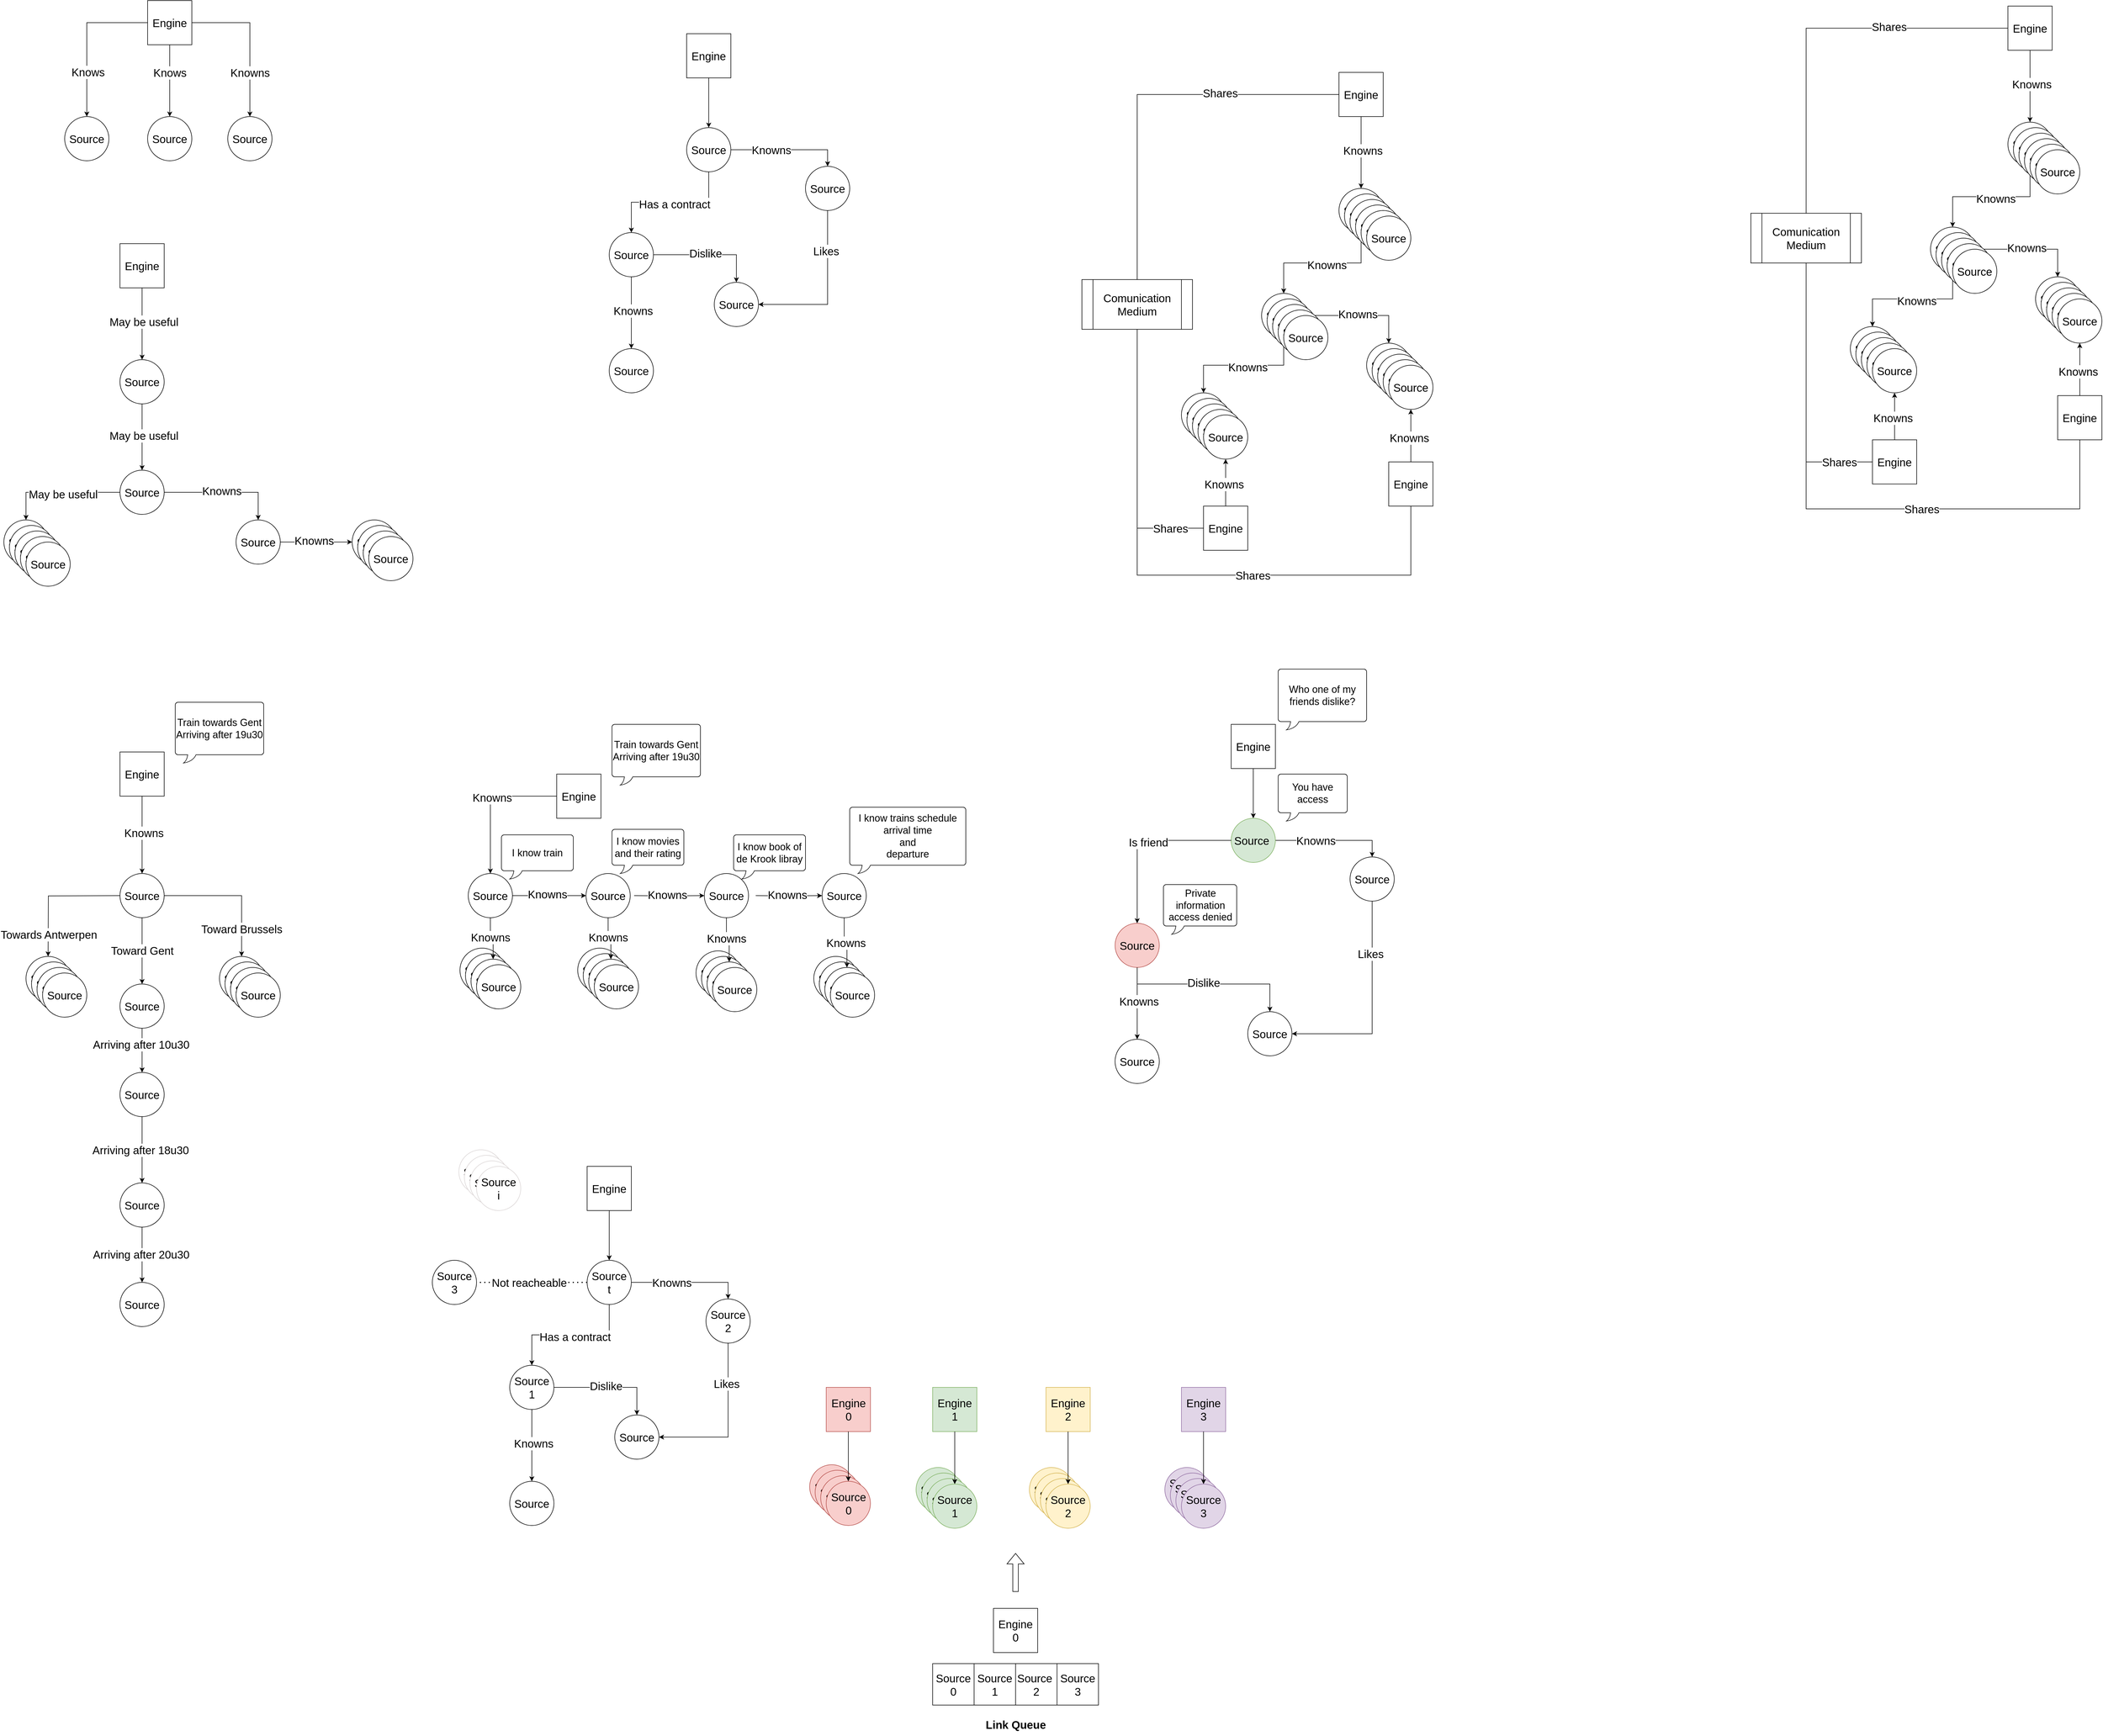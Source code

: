 <mxfile version="22.0.2" type="device">
  <diagram name="Page-1" id="k_NtMmXpZdvqYn8EDo_L">
    <mxGraphModel dx="2284" dy="879" grid="1" gridSize="10" guides="1" tooltips="1" connect="1" arrows="1" fold="1" page="1" pageScale="1" pageWidth="850" pageHeight="1100" math="0" shadow="0">
      <root>
        <mxCell id="0" />
        <mxCell id="1" parent="0" />
        <mxCell id="5llFC0Dtu4sXykQ68G8s-1" value="Source" style="ellipse;whiteSpace=wrap;html=1;aspect=fixed;fontSize=20;" parent="1" vertex="1">
          <mxGeometry x="50" y="360" width="80" height="80" as="geometry" />
        </mxCell>
        <mxCell id="5llFC0Dtu4sXykQ68G8s-6" style="edgeStyle=orthogonalEdgeStyle;rounded=0;orthogonalLoop=1;jettySize=auto;html=1;entryX=0.5;entryY=0;entryDx=0;entryDy=0;" parent="1" source="5llFC0Dtu4sXykQ68G8s-2" target="5llFC0Dtu4sXykQ68G8s-1" edge="1">
          <mxGeometry relative="1" as="geometry" />
        </mxCell>
        <mxCell id="5llFC0Dtu4sXykQ68G8s-17" value="Knows" style="edgeLabel;html=1;align=center;verticalAlign=middle;resizable=0;points=[];fontSize=20;" parent="5llFC0Dtu4sXykQ68G8s-6" vertex="1" connectable="0">
          <mxGeometry x="0.421" y="2" relative="1" as="geometry">
            <mxPoint as="offset" />
          </mxGeometry>
        </mxCell>
        <mxCell id="5llFC0Dtu4sXykQ68G8s-7" style="edgeStyle=orthogonalEdgeStyle;rounded=0;orthogonalLoop=1;jettySize=auto;html=1;entryX=0.5;entryY=0;entryDx=0;entryDy=0;" parent="1" source="5llFC0Dtu4sXykQ68G8s-2" target="5llFC0Dtu4sXykQ68G8s-5" edge="1">
          <mxGeometry relative="1" as="geometry" />
        </mxCell>
        <mxCell id="5llFC0Dtu4sXykQ68G8s-16" value="Knows" style="edgeLabel;html=1;align=center;verticalAlign=middle;resizable=0;points=[];fontSize=20;" parent="5llFC0Dtu4sXykQ68G8s-7" vertex="1" connectable="0">
          <mxGeometry x="-0.061" y="-3" relative="1" as="geometry">
            <mxPoint x="3" y="-11" as="offset" />
          </mxGeometry>
        </mxCell>
        <mxCell id="5llFC0Dtu4sXykQ68G8s-8" style="edgeStyle=orthogonalEdgeStyle;rounded=0;orthogonalLoop=1;jettySize=auto;html=1;entryX=0.5;entryY=0;entryDx=0;entryDy=0;" parent="1" source="5llFC0Dtu4sXykQ68G8s-2" target="5llFC0Dtu4sXykQ68G8s-4" edge="1">
          <mxGeometry relative="1" as="geometry" />
        </mxCell>
        <mxCell id="5llFC0Dtu4sXykQ68G8s-15" value="Knowns" style="edgeLabel;html=1;align=center;verticalAlign=middle;resizable=0;points=[];fontSize=20;" parent="5llFC0Dtu4sXykQ68G8s-8" vertex="1" connectable="0">
          <mxGeometry x="0.149" y="1" relative="1" as="geometry">
            <mxPoint x="-1" y="37" as="offset" />
          </mxGeometry>
        </mxCell>
        <mxCell id="5llFC0Dtu4sXykQ68G8s-2" value="Engine" style="whiteSpace=wrap;html=1;aspect=fixed;fontSize=20;" parent="1" vertex="1">
          <mxGeometry x="200" y="150" width="80" height="80" as="geometry" />
        </mxCell>
        <mxCell id="5llFC0Dtu4sXykQ68G8s-4" value="Source" style="ellipse;whiteSpace=wrap;html=1;aspect=fixed;fontSize=20;" parent="1" vertex="1">
          <mxGeometry x="345" y="360" width="80" height="80" as="geometry" />
        </mxCell>
        <mxCell id="5llFC0Dtu4sXykQ68G8s-5" value="Source" style="ellipse;whiteSpace=wrap;html=1;aspect=fixed;fontSize=20;" parent="1" vertex="1">
          <mxGeometry x="200" y="360" width="80" height="80" as="geometry" />
        </mxCell>
        <mxCell id="5llFC0Dtu4sXykQ68G8s-18" style="edgeStyle=orthogonalEdgeStyle;rounded=0;orthogonalLoop=1;jettySize=auto;html=1;entryX=0.5;entryY=0;entryDx=0;entryDy=0;" parent="1" source="5llFC0Dtu4sXykQ68G8s-9" target="5llFC0Dtu4sXykQ68G8s-10" edge="1">
          <mxGeometry relative="1" as="geometry" />
        </mxCell>
        <mxCell id="5llFC0Dtu4sXykQ68G8s-9" value="&lt;font style=&quot;font-size: 20px;&quot;&gt;Engine&lt;/font&gt;" style="whiteSpace=wrap;html=1;aspect=fixed;" parent="1" vertex="1">
          <mxGeometry x="1175" y="210" width="80" height="80" as="geometry" />
        </mxCell>
        <mxCell id="9sUryJJlOvNMb-I_94Rk-1" style="edgeStyle=orthogonalEdgeStyle;rounded=0;orthogonalLoop=1;jettySize=auto;html=1;entryX=0.5;entryY=0;entryDx=0;entryDy=0;" parent="1" source="5llFC0Dtu4sXykQ68G8s-10" target="5llFC0Dtu4sXykQ68G8s-14" edge="1">
          <mxGeometry relative="1" as="geometry" />
        </mxCell>
        <mxCell id="9sUryJJlOvNMb-I_94Rk-2" value="&lt;font style=&quot;font-size: 20px;&quot;&gt;Knowns&lt;/font&gt;" style="edgeLabel;html=1;align=center;verticalAlign=middle;resizable=0;points=[];" parent="9sUryJJlOvNMb-I_94Rk-1" vertex="1" connectable="0">
          <mxGeometry x="-0.47" relative="1" as="geometry">
            <mxPoint x="18" as="offset" />
          </mxGeometry>
        </mxCell>
        <mxCell id="5llFC0Dtu4sXykQ68G8s-10" value="&lt;font style=&quot;font-size: 20px;&quot;&gt;Source&lt;/font&gt;" style="ellipse;whiteSpace=wrap;html=1;aspect=fixed;" parent="1" vertex="1">
          <mxGeometry x="1175" y="380" width="80" height="80" as="geometry" />
        </mxCell>
        <mxCell id="5llFC0Dtu4sXykQ68G8s-11" value="&lt;font style=&quot;font-size: 20px;&quot;&gt;Source&lt;/font&gt;" style="ellipse;whiteSpace=wrap;html=1;aspect=fixed;" parent="1" vertex="1">
          <mxGeometry x="1035" y="570" width="80" height="80" as="geometry" />
        </mxCell>
        <mxCell id="5llFC0Dtu4sXykQ68G8s-12" value="&lt;font style=&quot;font-size: 20px;&quot;&gt;Source&lt;/font&gt;" style="ellipse;whiteSpace=wrap;html=1;aspect=fixed;" parent="1" vertex="1">
          <mxGeometry x="1225" y="660" width="80" height="80" as="geometry" />
        </mxCell>
        <mxCell id="5llFC0Dtu4sXykQ68G8s-13" value="&lt;font style=&quot;font-size: 20px;&quot;&gt;Source&lt;/font&gt;" style="ellipse;whiteSpace=wrap;html=1;aspect=fixed;" parent="1" vertex="1">
          <mxGeometry x="1035" y="780" width="80" height="80" as="geometry" />
        </mxCell>
        <mxCell id="9sUryJJlOvNMb-I_94Rk-4" style="edgeStyle=orthogonalEdgeStyle;rounded=0;orthogonalLoop=1;jettySize=auto;html=1;entryX=1;entryY=0.5;entryDx=0;entryDy=0;" parent="1" source="5llFC0Dtu4sXykQ68G8s-14" target="5llFC0Dtu4sXykQ68G8s-12" edge="1">
          <mxGeometry relative="1" as="geometry">
            <Array as="points">
              <mxPoint x="1430" y="700" />
            </Array>
          </mxGeometry>
        </mxCell>
        <mxCell id="9sUryJJlOvNMb-I_94Rk-5" value="&lt;span style=&quot;font-size: 20px;&quot;&gt;Likes&lt;br&gt;&lt;/span&gt;" style="edgeLabel;html=1;align=center;verticalAlign=middle;resizable=0;points=[];" parent="9sUryJJlOvNMb-I_94Rk-4" vertex="1" connectable="0">
          <mxGeometry x="-0.503" y="-3" relative="1" as="geometry">
            <mxPoint y="-1" as="offset" />
          </mxGeometry>
        </mxCell>
        <mxCell id="5llFC0Dtu4sXykQ68G8s-14" value="&lt;font style=&quot;font-size: 20px;&quot;&gt;Source&lt;/font&gt;" style="ellipse;whiteSpace=wrap;html=1;aspect=fixed;" parent="1" vertex="1">
          <mxGeometry x="1390" y="450" width="80" height="80" as="geometry" />
        </mxCell>
        <mxCell id="5llFC0Dtu4sXykQ68G8s-21" style="edgeStyle=orthogonalEdgeStyle;rounded=0;orthogonalLoop=1;jettySize=auto;html=1;entryX=0.5;entryY=0;entryDx=0;entryDy=0;exitX=0.5;exitY=1;exitDx=0;exitDy=0;" parent="1" source="5llFC0Dtu4sXykQ68G8s-10" target="5llFC0Dtu4sXykQ68G8s-11" edge="1">
          <mxGeometry relative="1" as="geometry">
            <mxPoint x="1225" y="260" as="sourcePoint" />
            <mxPoint x="1225" y="390" as="targetPoint" />
          </mxGeometry>
        </mxCell>
        <mxCell id="5llFC0Dtu4sXykQ68G8s-22" value="Text" style="edgeLabel;html=1;align=center;verticalAlign=middle;resizable=0;points=[];" parent="5llFC0Dtu4sXykQ68G8s-21" vertex="1" connectable="0">
          <mxGeometry x="-0.015" y="1" relative="1" as="geometry">
            <mxPoint as="offset" />
          </mxGeometry>
        </mxCell>
        <mxCell id="5llFC0Dtu4sXykQ68G8s-23" value="&lt;span style=&quot;font-size: 20px;&quot;&gt;Has a contract&lt;br&gt;&lt;/span&gt;" style="edgeLabel;html=1;align=center;verticalAlign=middle;resizable=0;points=[];" parent="5llFC0Dtu4sXykQ68G8s-21" vertex="1" connectable="0">
          <mxGeometry x="-0.061" y="3" relative="1" as="geometry">
            <mxPoint as="offset" />
          </mxGeometry>
        </mxCell>
        <mxCell id="5llFC0Dtu4sXykQ68G8s-24" style="edgeStyle=orthogonalEdgeStyle;rounded=0;orthogonalLoop=1;jettySize=auto;html=1;exitX=1;exitY=0.5;exitDx=0;exitDy=0;" parent="1" source="5llFC0Dtu4sXykQ68G8s-11" target="5llFC0Dtu4sXykQ68G8s-12" edge="1">
          <mxGeometry relative="1" as="geometry">
            <mxPoint x="1235" y="270" as="sourcePoint" />
            <mxPoint x="1235" y="400" as="targetPoint" />
          </mxGeometry>
        </mxCell>
        <mxCell id="5llFC0Dtu4sXykQ68G8s-25" value="Text" style="edgeLabel;html=1;align=center;verticalAlign=middle;resizable=0;points=[];" parent="5llFC0Dtu4sXykQ68G8s-24" vertex="1" connectable="0">
          <mxGeometry x="-0.015" y="1" relative="1" as="geometry">
            <mxPoint as="offset" />
          </mxGeometry>
        </mxCell>
        <mxCell id="5llFC0Dtu4sXykQ68G8s-26" value="&lt;font style=&quot;font-size: 20px;&quot;&gt;Dislike&lt;/font&gt;" style="edgeLabel;html=1;align=center;verticalAlign=middle;resizable=0;points=[];" parent="5llFC0Dtu4sXykQ68G8s-24" vertex="1" connectable="0">
          <mxGeometry x="-0.061" y="3" relative="1" as="geometry">
            <mxPoint as="offset" />
          </mxGeometry>
        </mxCell>
        <mxCell id="5llFC0Dtu4sXykQ68G8s-27" style="edgeStyle=orthogonalEdgeStyle;rounded=0;orthogonalLoop=1;jettySize=auto;html=1;exitX=0.5;exitY=1;exitDx=0;exitDy=0;" parent="1" source="5llFC0Dtu4sXykQ68G8s-11" target="5llFC0Dtu4sXykQ68G8s-13" edge="1">
          <mxGeometry relative="1" as="geometry">
            <mxPoint x="1245" y="280" as="sourcePoint" />
            <mxPoint x="1245" y="410" as="targetPoint" />
          </mxGeometry>
        </mxCell>
        <mxCell id="5llFC0Dtu4sXykQ68G8s-28" value="Text" style="edgeLabel;html=1;align=center;verticalAlign=middle;resizable=0;points=[];" parent="5llFC0Dtu4sXykQ68G8s-27" vertex="1" connectable="0">
          <mxGeometry x="-0.015" y="1" relative="1" as="geometry">
            <mxPoint as="offset" />
          </mxGeometry>
        </mxCell>
        <mxCell id="5llFC0Dtu4sXykQ68G8s-29" value="&lt;font style=&quot;font-size: 20px;&quot;&gt;Knowns&lt;/font&gt;" style="edgeLabel;html=1;align=center;verticalAlign=middle;resizable=0;points=[];" parent="5llFC0Dtu4sXykQ68G8s-27" vertex="1" connectable="0">
          <mxGeometry x="-0.061" y="3" relative="1" as="geometry">
            <mxPoint as="offset" />
          </mxGeometry>
        </mxCell>
        <mxCell id="5llFC0Dtu4sXykQ68G8s-30" style="edgeStyle=orthogonalEdgeStyle;rounded=0;orthogonalLoop=1;jettySize=auto;html=1;entryX=0.5;entryY=0;entryDx=0;entryDy=0;" parent="1" source="5llFC0Dtu4sXykQ68G8s-33" target="5llFC0Dtu4sXykQ68G8s-34" edge="1">
          <mxGeometry relative="1" as="geometry" />
        </mxCell>
        <mxCell id="5llFC0Dtu4sXykQ68G8s-31" value="Text" style="edgeLabel;html=1;align=center;verticalAlign=middle;resizable=0;points=[];" parent="5llFC0Dtu4sXykQ68G8s-30" vertex="1" connectable="0">
          <mxGeometry x="-0.015" y="1" relative="1" as="geometry">
            <mxPoint as="offset" />
          </mxGeometry>
        </mxCell>
        <mxCell id="5llFC0Dtu4sXykQ68G8s-32" value="&lt;span style=&quot;font-size: 20px;&quot;&gt;May be useful&lt;/span&gt;" style="edgeLabel;html=1;align=center;verticalAlign=middle;resizable=0;points=[];" parent="5llFC0Dtu4sXykQ68G8s-30" vertex="1" connectable="0">
          <mxGeometry x="-0.061" y="3" relative="1" as="geometry">
            <mxPoint as="offset" />
          </mxGeometry>
        </mxCell>
        <mxCell id="5llFC0Dtu4sXykQ68G8s-33" value="&lt;font style=&quot;font-size: 20px;&quot;&gt;Engine&lt;/font&gt;" style="whiteSpace=wrap;html=1;aspect=fixed;" parent="1" vertex="1">
          <mxGeometry x="150" y="590" width="80" height="80" as="geometry" />
        </mxCell>
        <mxCell id="5llFC0Dtu4sXykQ68G8s-34" value="&lt;font style=&quot;font-size: 20px;&quot;&gt;Source&lt;/font&gt;" style="ellipse;whiteSpace=wrap;html=1;aspect=fixed;" parent="1" vertex="1">
          <mxGeometry x="150" y="800" width="80" height="80" as="geometry" />
        </mxCell>
        <mxCell id="5llFC0Dtu4sXykQ68G8s-35" value="&lt;font style=&quot;font-size: 20px;&quot;&gt;Source&lt;/font&gt;" style="ellipse;whiteSpace=wrap;html=1;aspect=fixed;" parent="1" vertex="1">
          <mxGeometry x="150" y="1000" width="80" height="80" as="geometry" />
        </mxCell>
        <mxCell id="5llFC0Dtu4sXykQ68G8s-36" value="&lt;font style=&quot;font-size: 20px;&quot;&gt;Source&lt;/font&gt;" style="ellipse;whiteSpace=wrap;html=1;aspect=fixed;" parent="1" vertex="1">
          <mxGeometry x="360" y="1090" width="80" height="80" as="geometry" />
        </mxCell>
        <mxCell id="5llFC0Dtu4sXykQ68G8s-37" value="&lt;font style=&quot;font-size: 20px;&quot;&gt;Source&lt;/font&gt;" style="ellipse;whiteSpace=wrap;html=1;aspect=fixed;" parent="1" vertex="1">
          <mxGeometry x="-60" y="1090" width="80" height="80" as="geometry" />
        </mxCell>
        <mxCell id="5llFC0Dtu4sXykQ68G8s-38" style="edgeStyle=orthogonalEdgeStyle;rounded=0;orthogonalLoop=1;jettySize=auto;html=1;entryX=0.5;entryY=0;entryDx=0;entryDy=0;exitX=0.5;exitY=1;exitDx=0;exitDy=0;" parent="1" source="5llFC0Dtu4sXykQ68G8s-34" target="5llFC0Dtu4sXykQ68G8s-35" edge="1">
          <mxGeometry relative="1" as="geometry">
            <mxPoint x="200" y="680" as="sourcePoint" />
            <mxPoint x="200" y="810" as="targetPoint" />
          </mxGeometry>
        </mxCell>
        <mxCell id="5llFC0Dtu4sXykQ68G8s-39" value="Text" style="edgeLabel;html=1;align=center;verticalAlign=middle;resizable=0;points=[];" parent="5llFC0Dtu4sXykQ68G8s-38" vertex="1" connectable="0">
          <mxGeometry x="-0.015" y="1" relative="1" as="geometry">
            <mxPoint as="offset" />
          </mxGeometry>
        </mxCell>
        <mxCell id="5llFC0Dtu4sXykQ68G8s-40" value="&lt;font style=&quot;font-size: 20px;&quot;&gt;May be useful&lt;/font&gt;" style="edgeLabel;html=1;align=center;verticalAlign=middle;resizable=0;points=[];" parent="5llFC0Dtu4sXykQ68G8s-38" vertex="1" connectable="0">
          <mxGeometry x="-0.061" y="3" relative="1" as="geometry">
            <mxPoint as="offset" />
          </mxGeometry>
        </mxCell>
        <mxCell id="5llFC0Dtu4sXykQ68G8s-41" style="edgeStyle=orthogonalEdgeStyle;rounded=0;orthogonalLoop=1;jettySize=auto;html=1;exitX=1;exitY=0.5;exitDx=0;exitDy=0;" parent="1" source="5llFC0Dtu4sXykQ68G8s-35" target="5llFC0Dtu4sXykQ68G8s-36" edge="1">
          <mxGeometry relative="1" as="geometry">
            <mxPoint x="210" y="690" as="sourcePoint" />
            <mxPoint x="210" y="820" as="targetPoint" />
          </mxGeometry>
        </mxCell>
        <mxCell id="5llFC0Dtu4sXykQ68G8s-42" value="Text" style="edgeLabel;html=1;align=center;verticalAlign=middle;resizable=0;points=[];" parent="5llFC0Dtu4sXykQ68G8s-41" vertex="1" connectable="0">
          <mxGeometry x="-0.015" y="1" relative="1" as="geometry">
            <mxPoint as="offset" />
          </mxGeometry>
        </mxCell>
        <mxCell id="5llFC0Dtu4sXykQ68G8s-43" value="&lt;font style=&quot;font-size: 20px;&quot;&gt;Knowns&lt;/font&gt;" style="edgeLabel;html=1;align=center;verticalAlign=middle;resizable=0;points=[];" parent="5llFC0Dtu4sXykQ68G8s-41" vertex="1" connectable="0">
          <mxGeometry x="-0.061" y="3" relative="1" as="geometry">
            <mxPoint as="offset" />
          </mxGeometry>
        </mxCell>
        <mxCell id="5llFC0Dtu4sXykQ68G8s-44" style="edgeStyle=orthogonalEdgeStyle;rounded=0;orthogonalLoop=1;jettySize=auto;html=1;exitX=0;exitY=0.5;exitDx=0;exitDy=0;" parent="1" source="5llFC0Dtu4sXykQ68G8s-35" target="5llFC0Dtu4sXykQ68G8s-37" edge="1">
          <mxGeometry relative="1" as="geometry">
            <mxPoint x="220" y="700" as="sourcePoint" />
            <mxPoint x="220" y="830" as="targetPoint" />
          </mxGeometry>
        </mxCell>
        <mxCell id="5llFC0Dtu4sXykQ68G8s-45" value="Text" style="edgeLabel;html=1;align=center;verticalAlign=middle;resizable=0;points=[];" parent="5llFC0Dtu4sXykQ68G8s-44" vertex="1" connectable="0">
          <mxGeometry x="-0.015" y="1" relative="1" as="geometry">
            <mxPoint as="offset" />
          </mxGeometry>
        </mxCell>
        <mxCell id="5llFC0Dtu4sXykQ68G8s-46" value="&lt;span style=&quot;color: rgb(0, 0, 0); font-family: Helvetica; font-size: 20px; font-style: normal; font-variant-ligatures: normal; font-variant-caps: normal; font-weight: 400; letter-spacing: normal; orphans: 2; text-align: center; text-indent: 0px; text-transform: none; widows: 2; word-spacing: 0px; -webkit-text-stroke-width: 0px; background-color: rgb(255, 255, 255); text-decoration-thickness: initial; text-decoration-style: initial; text-decoration-color: initial; float: none; display: inline !important;&quot;&gt;May be useful&lt;/span&gt;" style="edgeLabel;html=1;align=center;verticalAlign=middle;resizable=0;points=[];" parent="5llFC0Dtu4sXykQ68G8s-44" vertex="1" connectable="0">
          <mxGeometry x="-0.061" y="3" relative="1" as="geometry">
            <mxPoint as="offset" />
          </mxGeometry>
        </mxCell>
        <mxCell id="5llFC0Dtu4sXykQ68G8s-49" value="&lt;font style=&quot;font-size: 20px;&quot;&gt;Source&lt;/font&gt;" style="ellipse;whiteSpace=wrap;html=1;aspect=fixed;" parent="1" vertex="1">
          <mxGeometry x="570" y="1090" width="80" height="80" as="geometry" />
        </mxCell>
        <mxCell id="5llFC0Dtu4sXykQ68G8s-51" value="&lt;font style=&quot;font-size: 20px;&quot;&gt;Source&lt;/font&gt;" style="ellipse;whiteSpace=wrap;html=1;aspect=fixed;" parent="1" vertex="1">
          <mxGeometry x="580" y="1100" width="80" height="80" as="geometry" />
        </mxCell>
        <mxCell id="5llFC0Dtu4sXykQ68G8s-52" value="&lt;font style=&quot;font-size: 20px;&quot;&gt;Source&lt;/font&gt;" style="ellipse;whiteSpace=wrap;html=1;aspect=fixed;" parent="1" vertex="1">
          <mxGeometry x="590" y="1110" width="80" height="80" as="geometry" />
        </mxCell>
        <mxCell id="5llFC0Dtu4sXykQ68G8s-53" value="&lt;font style=&quot;font-size: 20px;&quot;&gt;Source&lt;/font&gt;" style="ellipse;whiteSpace=wrap;html=1;aspect=fixed;" parent="1" vertex="1">
          <mxGeometry x="600" y="1120" width="80" height="80" as="geometry" />
        </mxCell>
        <mxCell id="5llFC0Dtu4sXykQ68G8s-55" style="edgeStyle=orthogonalEdgeStyle;rounded=0;orthogonalLoop=1;jettySize=auto;html=1;exitX=1;exitY=0.5;exitDx=0;exitDy=0;entryX=0;entryY=0.5;entryDx=0;entryDy=0;" parent="1" source="5llFC0Dtu4sXykQ68G8s-36" target="5llFC0Dtu4sXykQ68G8s-49" edge="1">
          <mxGeometry relative="1" as="geometry">
            <mxPoint x="240" y="1050" as="sourcePoint" />
            <mxPoint x="410" y="1100" as="targetPoint" />
          </mxGeometry>
        </mxCell>
        <mxCell id="5llFC0Dtu4sXykQ68G8s-56" value="Text" style="edgeLabel;html=1;align=center;verticalAlign=middle;resizable=0;points=[];" parent="5llFC0Dtu4sXykQ68G8s-55" vertex="1" connectable="0">
          <mxGeometry x="-0.015" y="1" relative="1" as="geometry">
            <mxPoint as="offset" />
          </mxGeometry>
        </mxCell>
        <mxCell id="5llFC0Dtu4sXykQ68G8s-57" value="&lt;font style=&quot;font-size: 20px;&quot;&gt;Knowns&lt;/font&gt;" style="edgeLabel;html=1;align=center;verticalAlign=middle;resizable=0;points=[];" parent="5llFC0Dtu4sXykQ68G8s-55" vertex="1" connectable="0">
          <mxGeometry x="-0.061" y="3" relative="1" as="geometry">
            <mxPoint as="offset" />
          </mxGeometry>
        </mxCell>
        <mxCell id="5llFC0Dtu4sXykQ68G8s-58" value="&lt;font style=&quot;font-size: 20px;&quot;&gt;Source&lt;/font&gt;" style="ellipse;whiteSpace=wrap;html=1;aspect=fixed;" parent="1" vertex="1">
          <mxGeometry x="-50" y="1100" width="80" height="80" as="geometry" />
        </mxCell>
        <mxCell id="5llFC0Dtu4sXykQ68G8s-59" value="&lt;font style=&quot;font-size: 20px;&quot;&gt;Source&lt;/font&gt;" style="ellipse;whiteSpace=wrap;html=1;aspect=fixed;" parent="1" vertex="1">
          <mxGeometry x="-40" y="1110" width="80" height="80" as="geometry" />
        </mxCell>
        <mxCell id="5llFC0Dtu4sXykQ68G8s-60" value="&lt;font style=&quot;font-size: 20px;&quot;&gt;Source&lt;/font&gt;" style="ellipse;whiteSpace=wrap;html=1;aspect=fixed;" parent="1" vertex="1">
          <mxGeometry x="-30" y="1120" width="80" height="80" as="geometry" />
        </mxCell>
        <mxCell id="5llFC0Dtu4sXykQ68G8s-61" value="&lt;font style=&quot;font-size: 20px;&quot;&gt;Source&lt;/font&gt;" style="ellipse;whiteSpace=wrap;html=1;aspect=fixed;" parent="1" vertex="1">
          <mxGeometry x="-20" y="1130" width="80" height="80" as="geometry" />
        </mxCell>
        <mxCell id="5llFC0Dtu4sXykQ68G8s-62" value="&lt;font style=&quot;font-size: 20px;&quot;&gt;Engine&lt;/font&gt;" style="whiteSpace=wrap;html=1;aspect=fixed;" parent="1" vertex="1">
          <mxGeometry x="150" y="1510" width="80" height="80" as="geometry" />
        </mxCell>
        <mxCell id="5llFC0Dtu4sXykQ68G8s-63" value="&lt;font style=&quot;font-size: 18px;&quot;&gt;Train towards Gent&lt;br&gt;Arriving after 19u30&lt;br&gt;&lt;/font&gt;" style="whiteSpace=wrap;html=1;shape=mxgraph.basic.roundRectCallout;dx=30;dy=15;size=5;boundedLbl=1;" parent="1" vertex="1">
          <mxGeometry x="250" y="1420" width="160" height="110" as="geometry" />
        </mxCell>
        <mxCell id="5llFC0Dtu4sXykQ68G8s-71" style="edgeStyle=orthogonalEdgeStyle;rounded=0;orthogonalLoop=1;jettySize=auto;html=1;entryX=0.5;entryY=0;entryDx=0;entryDy=0;" parent="1" edge="1">
          <mxGeometry relative="1" as="geometry">
            <mxPoint x="150.0" y="1770" as="sourcePoint" />
            <mxPoint x="20.0" y="1880" as="targetPoint" />
          </mxGeometry>
        </mxCell>
        <mxCell id="5llFC0Dtu4sXykQ68G8s-74" value="&lt;font style=&quot;font-size: 20px;&quot;&gt;Towards Antwerpen&lt;/font&gt;" style="edgeLabel;html=1;align=center;verticalAlign=middle;resizable=0;points=[];" parent="5llFC0Dtu4sXykQ68G8s-71" vertex="1" connectable="0">
          <mxGeometry x="0.357" y="3" relative="1" as="geometry">
            <mxPoint x="-3" y="37" as="offset" />
          </mxGeometry>
        </mxCell>
        <mxCell id="5llFC0Dtu4sXykQ68G8s-72" style="edgeStyle=orthogonalEdgeStyle;rounded=0;orthogonalLoop=1;jettySize=auto;html=1;" parent="1" source="5llFC0Dtu4sXykQ68G8s-64" target="5llFC0Dtu4sXykQ68G8s-69" edge="1">
          <mxGeometry relative="1" as="geometry" />
        </mxCell>
        <mxCell id="5llFC0Dtu4sXykQ68G8s-75" value="&lt;font style=&quot;font-size: 20px;&quot;&gt;Toward Gent&lt;/font&gt;" style="edgeLabel;html=1;align=center;verticalAlign=middle;resizable=0;points=[];" parent="5llFC0Dtu4sXykQ68G8s-72" vertex="1" connectable="0">
          <mxGeometry x="-0.029" y="-3" relative="1" as="geometry">
            <mxPoint x="3" as="offset" />
          </mxGeometry>
        </mxCell>
        <mxCell id="5llFC0Dtu4sXykQ68G8s-73" style="edgeStyle=orthogonalEdgeStyle;rounded=0;orthogonalLoop=1;jettySize=auto;html=1;entryX=0.5;entryY=0;entryDx=0;entryDy=0;" parent="1" source="5llFC0Dtu4sXykQ68G8s-64" target="5llFC0Dtu4sXykQ68G8s-70" edge="1">
          <mxGeometry relative="1" as="geometry" />
        </mxCell>
        <mxCell id="5llFC0Dtu4sXykQ68G8s-76" value="&lt;font style=&quot;font-size: 20px;&quot;&gt;Toward Brussels&lt;/font&gt;" style="edgeLabel;html=1;align=center;verticalAlign=middle;resizable=0;points=[];" parent="5llFC0Dtu4sXykQ68G8s-73" vertex="1" connectable="0">
          <mxGeometry x="0.454" relative="1" as="geometry">
            <mxPoint y="18" as="offset" />
          </mxGeometry>
        </mxCell>
        <mxCell id="5llFC0Dtu4sXykQ68G8s-64" value="&lt;font style=&quot;font-size: 20px;&quot;&gt;Source&lt;/font&gt;" style="ellipse;whiteSpace=wrap;html=1;aspect=fixed;" parent="1" vertex="1">
          <mxGeometry x="150" y="1730" width="80" height="80" as="geometry" />
        </mxCell>
        <mxCell id="5llFC0Dtu4sXykQ68G8s-65" style="edgeStyle=orthogonalEdgeStyle;rounded=0;orthogonalLoop=1;jettySize=auto;html=1;exitX=0.5;exitY=1;exitDx=0;exitDy=0;entryX=0.5;entryY=0;entryDx=0;entryDy=0;" parent="1" source="5llFC0Dtu4sXykQ68G8s-62" target="5llFC0Dtu4sXykQ68G8s-64" edge="1">
          <mxGeometry relative="1" as="geometry">
            <mxPoint x="240" y="1050" as="sourcePoint" />
            <mxPoint x="410" y="1100" as="targetPoint" />
          </mxGeometry>
        </mxCell>
        <mxCell id="5llFC0Dtu4sXykQ68G8s-66" value="Text" style="edgeLabel;html=1;align=center;verticalAlign=middle;resizable=0;points=[];" parent="5llFC0Dtu4sXykQ68G8s-65" vertex="1" connectable="0">
          <mxGeometry x="-0.015" y="1" relative="1" as="geometry">
            <mxPoint as="offset" />
          </mxGeometry>
        </mxCell>
        <mxCell id="5llFC0Dtu4sXykQ68G8s-67" value="&lt;font style=&quot;font-size: 20px;&quot;&gt;Knowns&lt;/font&gt;" style="edgeLabel;html=1;align=center;verticalAlign=middle;resizable=0;points=[];" parent="5llFC0Dtu4sXykQ68G8s-65" vertex="1" connectable="0">
          <mxGeometry x="-0.061" y="3" relative="1" as="geometry">
            <mxPoint as="offset" />
          </mxGeometry>
        </mxCell>
        <mxCell id="5llFC0Dtu4sXykQ68G8s-68" value="&lt;font style=&quot;font-size: 20px;&quot;&gt;Source&lt;/font&gt;" style="ellipse;whiteSpace=wrap;html=1;aspect=fixed;" parent="1" vertex="1">
          <mxGeometry x="-20" y="1880" width="80" height="80" as="geometry" />
        </mxCell>
        <mxCell id="5llFC0Dtu4sXykQ68G8s-84" style="edgeStyle=orthogonalEdgeStyle;rounded=0;orthogonalLoop=1;jettySize=auto;html=1;" parent="1" source="5llFC0Dtu4sXykQ68G8s-69" target="5llFC0Dtu4sXykQ68G8s-77" edge="1">
          <mxGeometry relative="1" as="geometry" />
        </mxCell>
        <mxCell id="5llFC0Dtu4sXykQ68G8s-85" value="&lt;font style=&quot;font-size: 20px;&quot;&gt;Arriving after 10u30&lt;/font&gt;" style="edgeLabel;html=1;align=center;verticalAlign=middle;resizable=0;points=[];" parent="5llFC0Dtu4sXykQ68G8s-84" vertex="1" connectable="0">
          <mxGeometry x="-0.289" y="-2" relative="1" as="geometry">
            <mxPoint as="offset" />
          </mxGeometry>
        </mxCell>
        <mxCell id="5llFC0Dtu4sXykQ68G8s-69" value="&lt;font style=&quot;font-size: 20px;&quot;&gt;Source&lt;/font&gt;" style="ellipse;whiteSpace=wrap;html=1;aspect=fixed;" parent="1" vertex="1">
          <mxGeometry x="150" y="1930" width="80" height="80" as="geometry" />
        </mxCell>
        <mxCell id="5llFC0Dtu4sXykQ68G8s-70" value="&lt;font style=&quot;font-size: 20px;&quot;&gt;Source&lt;/font&gt;" style="ellipse;whiteSpace=wrap;html=1;aspect=fixed;" parent="1" vertex="1">
          <mxGeometry x="330" y="1880" width="80" height="80" as="geometry" />
        </mxCell>
        <mxCell id="5llFC0Dtu4sXykQ68G8s-87" style="edgeStyle=orthogonalEdgeStyle;rounded=0;orthogonalLoop=1;jettySize=auto;html=1;" parent="1" source="5llFC0Dtu4sXykQ68G8s-77" target="5llFC0Dtu4sXykQ68G8s-86" edge="1">
          <mxGeometry relative="1" as="geometry" />
        </mxCell>
        <mxCell id="5llFC0Dtu4sXykQ68G8s-88" value="&lt;font style=&quot;font-size: 20px;&quot;&gt;Arriving after 18u30&lt;/font&gt;" style="edgeLabel;html=1;align=center;verticalAlign=middle;resizable=0;points=[];" parent="5llFC0Dtu4sXykQ68G8s-87" vertex="1" connectable="0">
          <mxGeometry x="0.003" y="-3" relative="1" as="geometry">
            <mxPoint as="offset" />
          </mxGeometry>
        </mxCell>
        <mxCell id="5llFC0Dtu4sXykQ68G8s-77" value="&lt;font style=&quot;font-size: 20px;&quot;&gt;Source&lt;/font&gt;" style="ellipse;whiteSpace=wrap;html=1;aspect=fixed;" parent="1" vertex="1">
          <mxGeometry x="150" y="2090" width="80" height="80" as="geometry" />
        </mxCell>
        <mxCell id="5llFC0Dtu4sXykQ68G8s-78" value="&lt;font style=&quot;font-size: 20px;&quot;&gt;Source&lt;/font&gt;" style="ellipse;whiteSpace=wrap;html=1;aspect=fixed;" parent="1" vertex="1">
          <mxGeometry x="340" y="1890" width="80" height="80" as="geometry" />
        </mxCell>
        <mxCell id="5llFC0Dtu4sXykQ68G8s-79" value="&lt;font style=&quot;font-size: 20px;&quot;&gt;Source&lt;/font&gt;" style="ellipse;whiteSpace=wrap;html=1;aspect=fixed;" parent="1" vertex="1">
          <mxGeometry x="350" y="1900" width="80" height="80" as="geometry" />
        </mxCell>
        <mxCell id="5llFC0Dtu4sXykQ68G8s-80" value="&lt;font style=&quot;font-size: 20px;&quot;&gt;Source&lt;/font&gt;" style="ellipse;whiteSpace=wrap;html=1;aspect=fixed;" parent="1" vertex="1">
          <mxGeometry x="360" y="1910" width="80" height="80" as="geometry" />
        </mxCell>
        <mxCell id="5llFC0Dtu4sXykQ68G8s-81" value="&lt;font style=&quot;font-size: 20px;&quot;&gt;Source&lt;/font&gt;" style="ellipse;whiteSpace=wrap;html=1;aspect=fixed;" parent="1" vertex="1">
          <mxGeometry x="-10" y="1890" width="80" height="80" as="geometry" />
        </mxCell>
        <mxCell id="5llFC0Dtu4sXykQ68G8s-82" value="&lt;font style=&quot;font-size: 20px;&quot;&gt;Source&lt;/font&gt;" style="ellipse;whiteSpace=wrap;html=1;aspect=fixed;" parent="1" vertex="1">
          <mxGeometry y="1900" width="80" height="80" as="geometry" />
        </mxCell>
        <mxCell id="5llFC0Dtu4sXykQ68G8s-83" value="&lt;font style=&quot;font-size: 20px;&quot;&gt;Source&lt;/font&gt;" style="ellipse;whiteSpace=wrap;html=1;aspect=fixed;" parent="1" vertex="1">
          <mxGeometry x="10" y="1910" width="80" height="80" as="geometry" />
        </mxCell>
        <mxCell id="5llFC0Dtu4sXykQ68G8s-90" style="edgeStyle=orthogonalEdgeStyle;rounded=0;orthogonalLoop=1;jettySize=auto;html=1;" parent="1" source="5llFC0Dtu4sXykQ68G8s-86" target="5llFC0Dtu4sXykQ68G8s-89" edge="1">
          <mxGeometry relative="1" as="geometry" />
        </mxCell>
        <mxCell id="5llFC0Dtu4sXykQ68G8s-92" value="&lt;font style=&quot;font-size: 20px;&quot;&gt;Arriving after 20u30&lt;/font&gt;" style="edgeLabel;html=1;align=center;verticalAlign=middle;resizable=0;points=[];" parent="5llFC0Dtu4sXykQ68G8s-90" vertex="1" connectable="0">
          <mxGeometry x="-0.031" y="-2" relative="1" as="geometry">
            <mxPoint as="offset" />
          </mxGeometry>
        </mxCell>
        <mxCell id="5llFC0Dtu4sXykQ68G8s-86" value="&lt;font style=&quot;font-size: 20px;&quot;&gt;Source&lt;/font&gt;" style="ellipse;whiteSpace=wrap;html=1;aspect=fixed;" parent="1" vertex="1">
          <mxGeometry x="150" y="2290" width="80" height="80" as="geometry" />
        </mxCell>
        <mxCell id="5llFC0Dtu4sXykQ68G8s-89" value="&lt;font style=&quot;font-size: 20px;&quot;&gt;Source&lt;/font&gt;" style="ellipse;whiteSpace=wrap;html=1;aspect=fixed;" parent="1" vertex="1">
          <mxGeometry x="150" y="2470" width="80" height="80" as="geometry" />
        </mxCell>
        <mxCell id="5llFC0Dtu4sXykQ68G8s-93" value="&lt;font style=&quot;font-size: 20px;&quot;&gt;Engine&lt;/font&gt;" style="whiteSpace=wrap;html=1;aspect=fixed;" parent="1" vertex="1">
          <mxGeometry x="940" y="1550" width="80" height="80" as="geometry" />
        </mxCell>
        <mxCell id="5llFC0Dtu4sXykQ68G8s-94" value="&lt;font style=&quot;font-size: 18px;&quot;&gt;Train towards Gent&lt;br&gt;Arriving after 19u30&lt;br&gt;&lt;/font&gt;" style="whiteSpace=wrap;html=1;shape=mxgraph.basic.roundRectCallout;dx=30;dy=15;size=5;boundedLbl=1;" parent="1" vertex="1">
          <mxGeometry x="1040" y="1460" width="160" height="110" as="geometry" />
        </mxCell>
        <mxCell id="5llFC0Dtu4sXykQ68G8s-95" value="&lt;font style=&quot;font-size: 20px;&quot;&gt;Source&lt;/font&gt;" style="ellipse;whiteSpace=wrap;html=1;aspect=fixed;" parent="1" vertex="1">
          <mxGeometry x="765" y="1865" width="80" height="80" as="geometry" />
        </mxCell>
        <mxCell id="5llFC0Dtu4sXykQ68G8s-97" value="&lt;font style=&quot;font-size: 20px;&quot;&gt;Source&lt;/font&gt;" style="ellipse;whiteSpace=wrap;html=1;aspect=fixed;" parent="1" vertex="1">
          <mxGeometry x="780" y="1730" width="80" height="80" as="geometry" />
        </mxCell>
        <mxCell id="5llFC0Dtu4sXykQ68G8s-98" value="&lt;font style=&quot;font-size: 20px;&quot;&gt;Source&lt;/font&gt;" style="ellipse;whiteSpace=wrap;html=1;aspect=fixed;" parent="1" vertex="1">
          <mxGeometry x="993" y="1730" width="80" height="80" as="geometry" />
        </mxCell>
        <mxCell id="5llFC0Dtu4sXykQ68G8s-100" style="edgeStyle=orthogonalEdgeStyle;rounded=0;orthogonalLoop=1;jettySize=auto;html=1;exitX=0;exitY=0.5;exitDx=0;exitDy=0;entryX=0.5;entryY=0;entryDx=0;entryDy=0;" parent="1" source="5llFC0Dtu4sXykQ68G8s-93" target="5llFC0Dtu4sXykQ68G8s-97" edge="1">
          <mxGeometry relative="1" as="geometry">
            <mxPoint x="200" y="1600" as="sourcePoint" />
            <mxPoint x="200" y="1740" as="targetPoint" />
          </mxGeometry>
        </mxCell>
        <mxCell id="5llFC0Dtu4sXykQ68G8s-101" value="Text" style="edgeLabel;html=1;align=center;verticalAlign=middle;resizable=0;points=[];" parent="5llFC0Dtu4sXykQ68G8s-100" vertex="1" connectable="0">
          <mxGeometry x="-0.015" y="1" relative="1" as="geometry">
            <mxPoint as="offset" />
          </mxGeometry>
        </mxCell>
        <mxCell id="5llFC0Dtu4sXykQ68G8s-102" value="&lt;font style=&quot;font-size: 20px;&quot;&gt;Knowns&lt;/font&gt;" style="edgeLabel;html=1;align=center;verticalAlign=middle;resizable=0;points=[];" parent="5llFC0Dtu4sXykQ68G8s-100" vertex="1" connectable="0">
          <mxGeometry x="-0.061" y="3" relative="1" as="geometry">
            <mxPoint as="offset" />
          </mxGeometry>
        </mxCell>
        <mxCell id="5llFC0Dtu4sXykQ68G8s-111" value="&lt;font style=&quot;font-size: 20px;&quot;&gt;Source&lt;/font&gt;" style="ellipse;whiteSpace=wrap;html=1;aspect=fixed;" parent="1" vertex="1">
          <mxGeometry x="1207" y="1730" width="80" height="80" as="geometry" />
        </mxCell>
        <mxCell id="5llFC0Dtu4sXykQ68G8s-112" value="&lt;font style=&quot;font-size: 20px;&quot;&gt;Source&lt;/font&gt;" style="ellipse;whiteSpace=wrap;html=1;aspect=fixed;" parent="1" vertex="1">
          <mxGeometry x="1420" y="1730" width="80" height="80" as="geometry" />
        </mxCell>
        <mxCell id="5llFC0Dtu4sXykQ68G8s-113" style="edgeStyle=orthogonalEdgeStyle;rounded=0;orthogonalLoop=1;jettySize=auto;html=1;exitX=1;exitY=0.5;exitDx=0;exitDy=0;entryX=0;entryY=0.5;entryDx=0;entryDy=0;" parent="1" source="5llFC0Dtu4sXykQ68G8s-97" target="5llFC0Dtu4sXykQ68G8s-98" edge="1">
          <mxGeometry relative="1" as="geometry">
            <mxPoint x="200" y="1600" as="sourcePoint" />
            <mxPoint x="200" y="1740" as="targetPoint" />
          </mxGeometry>
        </mxCell>
        <mxCell id="5llFC0Dtu4sXykQ68G8s-114" value="Text" style="edgeLabel;html=1;align=center;verticalAlign=middle;resizable=0;points=[];" parent="5llFC0Dtu4sXykQ68G8s-113" vertex="1" connectable="0">
          <mxGeometry x="-0.015" y="1" relative="1" as="geometry">
            <mxPoint as="offset" />
          </mxGeometry>
        </mxCell>
        <mxCell id="5llFC0Dtu4sXykQ68G8s-115" value="&lt;font style=&quot;font-size: 20px;&quot;&gt;Knowns&lt;/font&gt;" style="edgeLabel;html=1;align=center;verticalAlign=middle;resizable=0;points=[];" parent="5llFC0Dtu4sXykQ68G8s-113" vertex="1" connectable="0">
          <mxGeometry x="-0.061" y="3" relative="1" as="geometry">
            <mxPoint as="offset" />
          </mxGeometry>
        </mxCell>
        <mxCell id="5llFC0Dtu4sXykQ68G8s-116" style="edgeStyle=orthogonalEdgeStyle;rounded=0;orthogonalLoop=1;jettySize=auto;html=1;" parent="1" target="5llFC0Dtu4sXykQ68G8s-111" edge="1">
          <mxGeometry relative="1" as="geometry">
            <mxPoint x="1080" y="1770" as="sourcePoint" />
            <mxPoint x="1010" y="1780" as="targetPoint" />
          </mxGeometry>
        </mxCell>
        <mxCell id="5llFC0Dtu4sXykQ68G8s-117" value="Text" style="edgeLabel;html=1;align=center;verticalAlign=middle;resizable=0;points=[];" parent="5llFC0Dtu4sXykQ68G8s-116" vertex="1" connectable="0">
          <mxGeometry x="-0.015" y="1" relative="1" as="geometry">
            <mxPoint as="offset" />
          </mxGeometry>
        </mxCell>
        <mxCell id="5llFC0Dtu4sXykQ68G8s-118" value="&lt;font style=&quot;font-size: 20px;&quot;&gt;Knowns&lt;/font&gt;" style="edgeLabel;html=1;align=center;verticalAlign=middle;resizable=0;points=[];" parent="5llFC0Dtu4sXykQ68G8s-116" vertex="1" connectable="0">
          <mxGeometry x="-0.061" y="3" relative="1" as="geometry">
            <mxPoint as="offset" />
          </mxGeometry>
        </mxCell>
        <mxCell id="5llFC0Dtu4sXykQ68G8s-119" style="edgeStyle=orthogonalEdgeStyle;rounded=0;orthogonalLoop=1;jettySize=auto;html=1;" parent="1" target="5llFC0Dtu4sXykQ68G8s-112" edge="1">
          <mxGeometry relative="1" as="geometry">
            <mxPoint x="1300" y="1770" as="sourcePoint" />
            <mxPoint x="1235" y="1780" as="targetPoint" />
          </mxGeometry>
        </mxCell>
        <mxCell id="5llFC0Dtu4sXykQ68G8s-120" value="Text" style="edgeLabel;html=1;align=center;verticalAlign=middle;resizable=0;points=[];" parent="5llFC0Dtu4sXykQ68G8s-119" vertex="1" connectable="0">
          <mxGeometry x="-0.015" y="1" relative="1" as="geometry">
            <mxPoint as="offset" />
          </mxGeometry>
        </mxCell>
        <mxCell id="5llFC0Dtu4sXykQ68G8s-121" value="&lt;font style=&quot;font-size: 20px;&quot;&gt;Knowns&lt;/font&gt;" style="edgeLabel;html=1;align=center;verticalAlign=middle;resizable=0;points=[];" parent="5llFC0Dtu4sXykQ68G8s-119" vertex="1" connectable="0">
          <mxGeometry x="-0.061" y="3" relative="1" as="geometry">
            <mxPoint as="offset" />
          </mxGeometry>
        </mxCell>
        <mxCell id="5llFC0Dtu4sXykQ68G8s-122" value="&lt;font style=&quot;font-size: 18px;&quot;&gt;I know train&lt;br&gt;&lt;/font&gt;" style="whiteSpace=wrap;html=1;shape=mxgraph.basic.roundRectCallout;dx=30;dy=15;size=5;boundedLbl=1;" parent="1" vertex="1">
          <mxGeometry x="840" y="1660" width="130" height="80" as="geometry" />
        </mxCell>
        <mxCell id="5llFC0Dtu4sXykQ68G8s-123" value="&lt;font style=&quot;font-size: 18px;&quot;&gt;I know movies&lt;br&gt;and their rating&lt;br&gt;&lt;/font&gt;" style="whiteSpace=wrap;html=1;shape=mxgraph.basic.roundRectCallout;dx=30;dy=15;size=5;boundedLbl=1;" parent="1" vertex="1">
          <mxGeometry x="1040" y="1650" width="130" height="80" as="geometry" />
        </mxCell>
        <mxCell id="5llFC0Dtu4sXykQ68G8s-124" value="&lt;font style=&quot;font-size: 18px;&quot;&gt;I know book of&lt;br&gt;de Krook libray&lt;br&gt;&lt;/font&gt;" style="whiteSpace=wrap;html=1;shape=mxgraph.basic.roundRectCallout;dx=30;dy=15;size=5;boundedLbl=1;" parent="1" vertex="1">
          <mxGeometry x="1260" y="1660" width="130" height="80" as="geometry" />
        </mxCell>
        <mxCell id="5llFC0Dtu4sXykQ68G8s-125" value="&lt;font style=&quot;font-size: 18px;&quot;&gt;I know trains schedule&lt;br&gt;arrival time&lt;br&gt;and&lt;br&gt;departure&lt;br&gt;&lt;/font&gt;" style="whiteSpace=wrap;html=1;shape=mxgraph.basic.roundRectCallout;dx=30;dy=15;size=5;boundedLbl=1;" parent="1" vertex="1">
          <mxGeometry x="1470" y="1610" width="210" height="120" as="geometry" />
        </mxCell>
        <mxCell id="5llFC0Dtu4sXykQ68G8s-126" value="&lt;font style=&quot;font-size: 20px;&quot;&gt;Source&lt;/font&gt;" style="ellipse;whiteSpace=wrap;html=1;aspect=fixed;" parent="1" vertex="1">
          <mxGeometry x="775" y="1875" width="80" height="80" as="geometry" />
        </mxCell>
        <mxCell id="5llFC0Dtu4sXykQ68G8s-127" value="&lt;font style=&quot;font-size: 20px;&quot;&gt;Source&lt;/font&gt;" style="ellipse;whiteSpace=wrap;html=1;aspect=fixed;" parent="1" vertex="1">
          <mxGeometry x="785" y="1885" width="80" height="80" as="geometry" />
        </mxCell>
        <mxCell id="5llFC0Dtu4sXykQ68G8s-128" value="&lt;font style=&quot;font-size: 20px;&quot;&gt;Source&lt;/font&gt;" style="ellipse;whiteSpace=wrap;html=1;aspect=fixed;" parent="1" vertex="1">
          <mxGeometry x="795" y="1895" width="80" height="80" as="geometry" />
        </mxCell>
        <mxCell id="5llFC0Dtu4sXykQ68G8s-129" value="&lt;font style=&quot;font-size: 20px;&quot;&gt;Source&lt;/font&gt;" style="ellipse;whiteSpace=wrap;html=1;aspect=fixed;" parent="1" vertex="1">
          <mxGeometry x="978" y="1865" width="80" height="80" as="geometry" />
        </mxCell>
        <mxCell id="5llFC0Dtu4sXykQ68G8s-130" value="&lt;font style=&quot;font-size: 20px;&quot;&gt;Source&lt;/font&gt;" style="ellipse;whiteSpace=wrap;html=1;aspect=fixed;" parent="1" vertex="1">
          <mxGeometry x="988" y="1875" width="80" height="80" as="geometry" />
        </mxCell>
        <mxCell id="5llFC0Dtu4sXykQ68G8s-131" value="&lt;font style=&quot;font-size: 20px;&quot;&gt;Source&lt;/font&gt;" style="ellipse;whiteSpace=wrap;html=1;aspect=fixed;" parent="1" vertex="1">
          <mxGeometry x="998" y="1885" width="80" height="80" as="geometry" />
        </mxCell>
        <mxCell id="5llFC0Dtu4sXykQ68G8s-132" value="&lt;font style=&quot;font-size: 20px;&quot;&gt;Source&lt;/font&gt;" style="ellipse;whiteSpace=wrap;html=1;aspect=fixed;" parent="1" vertex="1">
          <mxGeometry x="1008" y="1895" width="80" height="80" as="geometry" />
        </mxCell>
        <mxCell id="5llFC0Dtu4sXykQ68G8s-133" value="&lt;font style=&quot;font-size: 20px;&quot;&gt;Source&lt;/font&gt;" style="ellipse;whiteSpace=wrap;html=1;aspect=fixed;" parent="1" vertex="1">
          <mxGeometry x="1192" y="1870" width="80" height="80" as="geometry" />
        </mxCell>
        <mxCell id="5llFC0Dtu4sXykQ68G8s-134" value="&lt;font style=&quot;font-size: 20px;&quot;&gt;Source&lt;/font&gt;" style="ellipse;whiteSpace=wrap;html=1;aspect=fixed;" parent="1" vertex="1">
          <mxGeometry x="1202" y="1880" width="80" height="80" as="geometry" />
        </mxCell>
        <mxCell id="5llFC0Dtu4sXykQ68G8s-135" value="&lt;font style=&quot;font-size: 20px;&quot;&gt;Source&lt;/font&gt;" style="ellipse;whiteSpace=wrap;html=1;aspect=fixed;" parent="1" vertex="1">
          <mxGeometry x="1212" y="1890" width="80" height="80" as="geometry" />
        </mxCell>
        <mxCell id="5llFC0Dtu4sXykQ68G8s-136" value="&lt;font style=&quot;font-size: 20px;&quot;&gt;Source&lt;/font&gt;" style="ellipse;whiteSpace=wrap;html=1;aspect=fixed;" parent="1" vertex="1">
          <mxGeometry x="1222" y="1900" width="80" height="80" as="geometry" />
        </mxCell>
        <mxCell id="5llFC0Dtu4sXykQ68G8s-137" value="&lt;font style=&quot;font-size: 20px;&quot;&gt;Source&lt;/font&gt;" style="ellipse;whiteSpace=wrap;html=1;aspect=fixed;" parent="1" vertex="1">
          <mxGeometry x="1405" y="1880" width="80" height="80" as="geometry" />
        </mxCell>
        <mxCell id="5llFC0Dtu4sXykQ68G8s-138" value="&lt;font style=&quot;font-size: 20px;&quot;&gt;Source&lt;/font&gt;" style="ellipse;whiteSpace=wrap;html=1;aspect=fixed;" parent="1" vertex="1">
          <mxGeometry x="1415" y="1890" width="80" height="80" as="geometry" />
        </mxCell>
        <mxCell id="5llFC0Dtu4sXykQ68G8s-139" value="&lt;font style=&quot;font-size: 20px;&quot;&gt;Source&lt;/font&gt;" style="ellipse;whiteSpace=wrap;html=1;aspect=fixed;" parent="1" vertex="1">
          <mxGeometry x="1425" y="1900" width="80" height="80" as="geometry" />
        </mxCell>
        <mxCell id="5llFC0Dtu4sXykQ68G8s-140" value="&lt;font style=&quot;font-size: 20px;&quot;&gt;Source&lt;/font&gt;" style="ellipse;whiteSpace=wrap;html=1;aspect=fixed;" parent="1" vertex="1">
          <mxGeometry x="1435" y="1910" width="80" height="80" as="geometry" />
        </mxCell>
        <mxCell id="5llFC0Dtu4sXykQ68G8s-141" style="edgeStyle=orthogonalEdgeStyle;rounded=0;orthogonalLoop=1;jettySize=auto;html=1;exitX=0.5;exitY=1;exitDx=0;exitDy=0;" parent="1" source="5llFC0Dtu4sXykQ68G8s-97" target="5llFC0Dtu4sXykQ68G8s-127" edge="1">
          <mxGeometry relative="1" as="geometry">
            <mxPoint x="200" y="1600" as="sourcePoint" />
            <mxPoint x="200" y="1740" as="targetPoint" />
          </mxGeometry>
        </mxCell>
        <mxCell id="5llFC0Dtu4sXykQ68G8s-142" value="Text" style="edgeLabel;html=1;align=center;verticalAlign=middle;resizable=0;points=[];" parent="5llFC0Dtu4sXykQ68G8s-141" vertex="1" connectable="0">
          <mxGeometry x="-0.015" y="1" relative="1" as="geometry">
            <mxPoint as="offset" />
          </mxGeometry>
        </mxCell>
        <mxCell id="5llFC0Dtu4sXykQ68G8s-143" value="&lt;font style=&quot;font-size: 20px;&quot;&gt;Knowns&lt;/font&gt;" style="edgeLabel;html=1;align=center;verticalAlign=middle;resizable=0;points=[];" parent="5llFC0Dtu4sXykQ68G8s-141" vertex="1" connectable="0">
          <mxGeometry x="-0.061" y="3" relative="1" as="geometry">
            <mxPoint as="offset" />
          </mxGeometry>
        </mxCell>
        <mxCell id="5llFC0Dtu4sXykQ68G8s-147" style="edgeStyle=orthogonalEdgeStyle;rounded=0;orthogonalLoop=1;jettySize=auto;html=1;exitX=0.5;exitY=1;exitDx=0;exitDy=0;entryX=0.5;entryY=0;entryDx=0;entryDy=0;" parent="1" source="5llFC0Dtu4sXykQ68G8s-98" target="5llFC0Dtu4sXykQ68G8s-131" edge="1">
          <mxGeometry relative="1" as="geometry">
            <mxPoint x="830" y="1820" as="sourcePoint" />
            <mxPoint x="835" y="1895" as="targetPoint" />
          </mxGeometry>
        </mxCell>
        <mxCell id="5llFC0Dtu4sXykQ68G8s-148" value="Text" style="edgeLabel;html=1;align=center;verticalAlign=middle;resizable=0;points=[];" parent="5llFC0Dtu4sXykQ68G8s-147" vertex="1" connectable="0">
          <mxGeometry x="-0.015" y="1" relative="1" as="geometry">
            <mxPoint as="offset" />
          </mxGeometry>
        </mxCell>
        <mxCell id="5llFC0Dtu4sXykQ68G8s-149" value="&lt;font style=&quot;font-size: 20px;&quot;&gt;Knowns&lt;/font&gt;" style="edgeLabel;html=1;align=center;verticalAlign=middle;resizable=0;points=[];" parent="5llFC0Dtu4sXykQ68G8s-147" vertex="1" connectable="0">
          <mxGeometry x="-0.061" y="3" relative="1" as="geometry">
            <mxPoint as="offset" />
          </mxGeometry>
        </mxCell>
        <mxCell id="5llFC0Dtu4sXykQ68G8s-150" style="edgeStyle=orthogonalEdgeStyle;rounded=0;orthogonalLoop=1;jettySize=auto;html=1;exitX=0.5;exitY=1;exitDx=0;exitDy=0;entryX=0.5;entryY=0;entryDx=0;entryDy=0;" parent="1" source="5llFC0Dtu4sXykQ68G8s-111" target="5llFC0Dtu4sXykQ68G8s-135" edge="1">
          <mxGeometry relative="1" as="geometry">
            <mxPoint x="1043" y="1820" as="sourcePoint" />
            <mxPoint x="1048" y="1895" as="targetPoint" />
          </mxGeometry>
        </mxCell>
        <mxCell id="5llFC0Dtu4sXykQ68G8s-151" value="Text" style="edgeLabel;html=1;align=center;verticalAlign=middle;resizable=0;points=[];" parent="5llFC0Dtu4sXykQ68G8s-150" vertex="1" connectable="0">
          <mxGeometry x="-0.015" y="1" relative="1" as="geometry">
            <mxPoint as="offset" />
          </mxGeometry>
        </mxCell>
        <mxCell id="5llFC0Dtu4sXykQ68G8s-152" value="&lt;font style=&quot;font-size: 20px;&quot;&gt;Knowns&lt;/font&gt;" style="edgeLabel;html=1;align=center;verticalAlign=middle;resizable=0;points=[];" parent="5llFC0Dtu4sXykQ68G8s-150" vertex="1" connectable="0">
          <mxGeometry x="-0.061" y="3" relative="1" as="geometry">
            <mxPoint as="offset" />
          </mxGeometry>
        </mxCell>
        <mxCell id="5llFC0Dtu4sXykQ68G8s-153" style="edgeStyle=orthogonalEdgeStyle;rounded=0;orthogonalLoop=1;jettySize=auto;html=1;exitX=0.5;exitY=1;exitDx=0;exitDy=0;entryX=0.5;entryY=0;entryDx=0;entryDy=0;" parent="1" source="5llFC0Dtu4sXykQ68G8s-112" target="5llFC0Dtu4sXykQ68G8s-139" edge="1">
          <mxGeometry relative="1" as="geometry">
            <mxPoint x="1257" y="1820" as="sourcePoint" />
            <mxPoint x="1262" y="1900" as="targetPoint" />
          </mxGeometry>
        </mxCell>
        <mxCell id="5llFC0Dtu4sXykQ68G8s-154" value="Text" style="edgeLabel;html=1;align=center;verticalAlign=middle;resizable=0;points=[];" parent="5llFC0Dtu4sXykQ68G8s-153" vertex="1" connectable="0">
          <mxGeometry x="-0.015" y="1" relative="1" as="geometry">
            <mxPoint as="offset" />
          </mxGeometry>
        </mxCell>
        <mxCell id="5llFC0Dtu4sXykQ68G8s-155" value="&lt;font style=&quot;font-size: 20px;&quot;&gt;Knowns&lt;/font&gt;" style="edgeLabel;html=1;align=center;verticalAlign=middle;resizable=0;points=[];" parent="5llFC0Dtu4sXykQ68G8s-153" vertex="1" connectable="0">
          <mxGeometry x="-0.061" y="3" relative="1" as="geometry">
            <mxPoint as="offset" />
          </mxGeometry>
        </mxCell>
        <mxCell id="5llFC0Dtu4sXykQ68G8s-156" style="edgeStyle=orthogonalEdgeStyle;rounded=0;orthogonalLoop=1;jettySize=auto;html=1;entryX=0.5;entryY=0;entryDx=0;entryDy=0;" parent="1" source="5llFC0Dtu4sXykQ68G8s-159" target="5llFC0Dtu4sXykQ68G8s-160" edge="1">
          <mxGeometry relative="1" as="geometry" />
        </mxCell>
        <mxCell id="5llFC0Dtu4sXykQ68G8s-157" value="Text" style="edgeLabel;html=1;align=center;verticalAlign=middle;resizable=0;points=[];" parent="5llFC0Dtu4sXykQ68G8s-156" vertex="1" connectable="0">
          <mxGeometry x="-0.015" y="1" relative="1" as="geometry">
            <mxPoint as="offset" />
          </mxGeometry>
        </mxCell>
        <mxCell id="5llFC0Dtu4sXykQ68G8s-158" value="&lt;font style=&quot;font-size: 20px;&quot;&gt;Knowns&lt;/font&gt;" style="edgeLabel;html=1;align=center;verticalAlign=middle;resizable=0;points=[];" parent="5llFC0Dtu4sXykQ68G8s-156" vertex="1" connectable="0">
          <mxGeometry x="-0.061" y="3" relative="1" as="geometry">
            <mxPoint as="offset" />
          </mxGeometry>
        </mxCell>
        <mxCell id="5llFC0Dtu4sXykQ68G8s-159" value="&lt;font style=&quot;font-size: 20px;&quot;&gt;Engine&lt;/font&gt;" style="whiteSpace=wrap;html=1;aspect=fixed;" parent="1" vertex="1">
          <mxGeometry x="2355" y="280" width="80" height="80" as="geometry" />
        </mxCell>
        <mxCell id="5llFC0Dtu4sXykQ68G8s-160" value="&lt;font style=&quot;font-size: 20px;&quot;&gt;Source&lt;/font&gt;" style="ellipse;whiteSpace=wrap;html=1;aspect=fixed;" parent="1" vertex="1">
          <mxGeometry x="2355" y="490" width="80" height="80" as="geometry" />
        </mxCell>
        <mxCell id="5llFC0Dtu4sXykQ68G8s-161" value="&lt;font style=&quot;font-size: 20px;&quot;&gt;Source&lt;/font&gt;" style="ellipse;whiteSpace=wrap;html=1;aspect=fixed;" parent="1" vertex="1">
          <mxGeometry x="2215" y="680" width="80" height="80" as="geometry" />
        </mxCell>
        <mxCell id="5llFC0Dtu4sXykQ68G8s-180" style="edgeStyle=orthogonalEdgeStyle;rounded=0;orthogonalLoop=1;jettySize=auto;html=1;entryX=1;entryY=0.5;entryDx=0;entryDy=0;" parent="1" source="5llFC0Dtu4sXykQ68G8s-162" target="5llFC0Dtu4sXykQ68G8s-161" edge="1">
          <mxGeometry relative="1" as="geometry">
            <Array as="points">
              <mxPoint x="2445" y="720" />
            </Array>
          </mxGeometry>
        </mxCell>
        <mxCell id="5llFC0Dtu4sXykQ68G8s-162" value="&lt;font style=&quot;font-size: 20px;&quot;&gt;Source&lt;/font&gt;" style="ellipse;whiteSpace=wrap;html=1;aspect=fixed;" parent="1" vertex="1">
          <mxGeometry x="2405" y="770" width="80" height="80" as="geometry" />
        </mxCell>
        <mxCell id="5llFC0Dtu4sXykQ68G8s-163" value="&lt;font style=&quot;font-size: 20px;&quot;&gt;Source&lt;/font&gt;" style="ellipse;whiteSpace=wrap;html=1;aspect=fixed;" parent="1" vertex="1">
          <mxGeometry x="2070" y="860" width="80" height="80" as="geometry" />
        </mxCell>
        <mxCell id="5llFC0Dtu4sXykQ68G8s-165" style="edgeStyle=orthogonalEdgeStyle;rounded=0;orthogonalLoop=1;jettySize=auto;html=1;entryX=0.5;entryY=0;entryDx=0;entryDy=0;exitX=0.5;exitY=1;exitDx=0;exitDy=0;" parent="1" source="5llFC0Dtu4sXykQ68G8s-160" target="5llFC0Dtu4sXykQ68G8s-161" edge="1">
          <mxGeometry relative="1" as="geometry">
            <mxPoint x="2405" y="370" as="sourcePoint" />
            <mxPoint x="2405" y="500" as="targetPoint" />
          </mxGeometry>
        </mxCell>
        <mxCell id="5llFC0Dtu4sXykQ68G8s-166" value="Text" style="edgeLabel;html=1;align=center;verticalAlign=middle;resizable=0;points=[];" parent="5llFC0Dtu4sXykQ68G8s-165" vertex="1" connectable="0">
          <mxGeometry x="-0.015" y="1" relative="1" as="geometry">
            <mxPoint as="offset" />
          </mxGeometry>
        </mxCell>
        <mxCell id="5llFC0Dtu4sXykQ68G8s-167" value="&lt;font style=&quot;font-size: 20px;&quot;&gt;Knowns&lt;/font&gt;" style="edgeLabel;html=1;align=center;verticalAlign=middle;resizable=0;points=[];" parent="5llFC0Dtu4sXykQ68G8s-165" vertex="1" connectable="0">
          <mxGeometry x="-0.061" y="3" relative="1" as="geometry">
            <mxPoint as="offset" />
          </mxGeometry>
        </mxCell>
        <mxCell id="5llFC0Dtu4sXykQ68G8s-168" style="edgeStyle=orthogonalEdgeStyle;rounded=0;orthogonalLoop=1;jettySize=auto;html=1;exitX=1;exitY=0.5;exitDx=0;exitDy=0;" parent="1" source="5llFC0Dtu4sXykQ68G8s-161" target="5llFC0Dtu4sXykQ68G8s-162" edge="1">
          <mxGeometry relative="1" as="geometry">
            <mxPoint x="2415" y="380" as="sourcePoint" />
            <mxPoint x="2415" y="510" as="targetPoint" />
          </mxGeometry>
        </mxCell>
        <mxCell id="5llFC0Dtu4sXykQ68G8s-169" value="Text" style="edgeLabel;html=1;align=center;verticalAlign=middle;resizable=0;points=[];" parent="5llFC0Dtu4sXykQ68G8s-168" vertex="1" connectable="0">
          <mxGeometry x="-0.015" y="1" relative="1" as="geometry">
            <mxPoint as="offset" />
          </mxGeometry>
        </mxCell>
        <mxCell id="5llFC0Dtu4sXykQ68G8s-170" value="&lt;font style=&quot;font-size: 20px;&quot;&gt;Knowns&lt;/font&gt;" style="edgeLabel;html=1;align=center;verticalAlign=middle;resizable=0;points=[];" parent="5llFC0Dtu4sXykQ68G8s-168" vertex="1" connectable="0">
          <mxGeometry x="-0.061" y="3" relative="1" as="geometry">
            <mxPoint as="offset" />
          </mxGeometry>
        </mxCell>
        <mxCell id="5llFC0Dtu4sXykQ68G8s-171" style="edgeStyle=orthogonalEdgeStyle;rounded=0;orthogonalLoop=1;jettySize=auto;html=1;exitX=0.5;exitY=1;exitDx=0;exitDy=0;" parent="1" source="5llFC0Dtu4sXykQ68G8s-161" target="5llFC0Dtu4sXykQ68G8s-163" edge="1">
          <mxGeometry relative="1" as="geometry">
            <mxPoint x="2425" y="390" as="sourcePoint" />
            <mxPoint x="2425" y="520" as="targetPoint" />
          </mxGeometry>
        </mxCell>
        <mxCell id="5llFC0Dtu4sXykQ68G8s-172" value="Text" style="edgeLabel;html=1;align=center;verticalAlign=middle;resizable=0;points=[];" parent="5llFC0Dtu4sXykQ68G8s-171" vertex="1" connectable="0">
          <mxGeometry x="-0.015" y="1" relative="1" as="geometry">
            <mxPoint as="offset" />
          </mxGeometry>
        </mxCell>
        <mxCell id="5llFC0Dtu4sXykQ68G8s-173" value="&lt;font style=&quot;font-size: 20px;&quot;&gt;Knowns&lt;/font&gt;" style="edgeLabel;html=1;align=center;verticalAlign=middle;resizable=0;points=[];" parent="5llFC0Dtu4sXykQ68G8s-171" vertex="1" connectable="0">
          <mxGeometry x="-0.061" y="3" relative="1" as="geometry">
            <mxPoint as="offset" />
          </mxGeometry>
        </mxCell>
        <mxCell id="5llFC0Dtu4sXykQ68G8s-181" value="&lt;font style=&quot;font-size: 20px;&quot;&gt;Source&lt;/font&gt;" style="ellipse;whiteSpace=wrap;html=1;aspect=fixed;" parent="1" vertex="1">
          <mxGeometry x="2365" y="500" width="80" height="80" as="geometry" />
        </mxCell>
        <mxCell id="5llFC0Dtu4sXykQ68G8s-182" value="&lt;font style=&quot;font-size: 20px;&quot;&gt;Source&lt;/font&gt;" style="ellipse;whiteSpace=wrap;html=1;aspect=fixed;" parent="1" vertex="1">
          <mxGeometry x="2375" y="510" width="80" height="80" as="geometry" />
        </mxCell>
        <mxCell id="5llFC0Dtu4sXykQ68G8s-183" value="&lt;font style=&quot;font-size: 20px;&quot;&gt;Source&lt;/font&gt;" style="ellipse;whiteSpace=wrap;html=1;aspect=fixed;" parent="1" vertex="1">
          <mxGeometry x="2385" y="520" width="80" height="80" as="geometry" />
        </mxCell>
        <mxCell id="5llFC0Dtu4sXykQ68G8s-184" value="&lt;font style=&quot;font-size: 20px;&quot;&gt;Source&lt;/font&gt;" style="ellipse;whiteSpace=wrap;html=1;aspect=fixed;" parent="1" vertex="1">
          <mxGeometry x="2395" y="530" width="80" height="80" as="geometry" />
        </mxCell>
        <mxCell id="5llFC0Dtu4sXykQ68G8s-185" value="&lt;font style=&quot;font-size: 20px;&quot;&gt;Source&lt;/font&gt;" style="ellipse;whiteSpace=wrap;html=1;aspect=fixed;" parent="1" vertex="1">
          <mxGeometry x="2405" y="540" width="80" height="80" as="geometry" />
        </mxCell>
        <mxCell id="5llFC0Dtu4sXykQ68G8s-186" value="&lt;font style=&quot;font-size: 20px;&quot;&gt;Source&lt;/font&gt;" style="ellipse;whiteSpace=wrap;html=1;aspect=fixed;" parent="1" vertex="1">
          <mxGeometry x="2225" y="690" width="80" height="80" as="geometry" />
        </mxCell>
        <mxCell id="5llFC0Dtu4sXykQ68G8s-187" value="&lt;font style=&quot;font-size: 20px;&quot;&gt;Source&lt;/font&gt;" style="ellipse;whiteSpace=wrap;html=1;aspect=fixed;" parent="1" vertex="1">
          <mxGeometry x="2235" y="700" width="80" height="80" as="geometry" />
        </mxCell>
        <mxCell id="5llFC0Dtu4sXykQ68G8s-188" value="&lt;font style=&quot;font-size: 20px;&quot;&gt;Source&lt;/font&gt;" style="ellipse;whiteSpace=wrap;html=1;aspect=fixed;" parent="1" vertex="1">
          <mxGeometry x="2245" y="710" width="80" height="80" as="geometry" />
        </mxCell>
        <mxCell id="5llFC0Dtu4sXykQ68G8s-189" value="&lt;font style=&quot;font-size: 20px;&quot;&gt;Source&lt;/font&gt;" style="ellipse;whiteSpace=wrap;html=1;aspect=fixed;" parent="1" vertex="1">
          <mxGeometry x="2255" y="720" width="80" height="80" as="geometry" />
        </mxCell>
        <mxCell id="5llFC0Dtu4sXykQ68G8s-190" value="&lt;font style=&quot;font-size: 20px;&quot;&gt;Source&lt;/font&gt;" style="ellipse;whiteSpace=wrap;html=1;aspect=fixed;" parent="1" vertex="1">
          <mxGeometry x="2080" y="870" width="80" height="80" as="geometry" />
        </mxCell>
        <mxCell id="5llFC0Dtu4sXykQ68G8s-191" value="&lt;font style=&quot;font-size: 20px;&quot;&gt;Source&lt;/font&gt;" style="ellipse;whiteSpace=wrap;html=1;aspect=fixed;" parent="1" vertex="1">
          <mxGeometry x="2090" y="880" width="80" height="80" as="geometry" />
        </mxCell>
        <mxCell id="5llFC0Dtu4sXykQ68G8s-192" value="&lt;font style=&quot;font-size: 20px;&quot;&gt;Source&lt;/font&gt;" style="ellipse;whiteSpace=wrap;html=1;aspect=fixed;" parent="1" vertex="1">
          <mxGeometry x="2100" y="890" width="80" height="80" as="geometry" />
        </mxCell>
        <mxCell id="5llFC0Dtu4sXykQ68G8s-193" value="&lt;font style=&quot;font-size: 20px;&quot;&gt;Source&lt;/font&gt;" style="ellipse;whiteSpace=wrap;html=1;aspect=fixed;" parent="1" vertex="1">
          <mxGeometry x="2110" y="900" width="80" height="80" as="geometry" />
        </mxCell>
        <mxCell id="5llFC0Dtu4sXykQ68G8s-194" value="&lt;font style=&quot;font-size: 20px;&quot;&gt;Source&lt;/font&gt;" style="ellipse;whiteSpace=wrap;html=1;aspect=fixed;" parent="1" vertex="1">
          <mxGeometry x="2415" y="780" width="80" height="80" as="geometry" />
        </mxCell>
        <mxCell id="5llFC0Dtu4sXykQ68G8s-195" value="&lt;font style=&quot;font-size: 20px;&quot;&gt;Source&lt;/font&gt;" style="ellipse;whiteSpace=wrap;html=1;aspect=fixed;" parent="1" vertex="1">
          <mxGeometry x="2425" y="790" width="80" height="80" as="geometry" />
        </mxCell>
        <mxCell id="5llFC0Dtu4sXykQ68G8s-196" value="&lt;font style=&quot;font-size: 20px;&quot;&gt;Source&lt;/font&gt;" style="ellipse;whiteSpace=wrap;html=1;aspect=fixed;" parent="1" vertex="1">
          <mxGeometry x="2435" y="800" width="80" height="80" as="geometry" />
        </mxCell>
        <mxCell id="5llFC0Dtu4sXykQ68G8s-197" value="&lt;font style=&quot;font-size: 20px;&quot;&gt;Source&lt;/font&gt;" style="ellipse;whiteSpace=wrap;html=1;aspect=fixed;" parent="1" vertex="1">
          <mxGeometry x="2445" y="810" width="80" height="80" as="geometry" />
        </mxCell>
        <mxCell id="5llFC0Dtu4sXykQ68G8s-198" style="edgeStyle=orthogonalEdgeStyle;rounded=0;orthogonalLoop=1;jettySize=auto;html=1;entryX=0.5;entryY=1;entryDx=0;entryDy=0;" parent="1" source="5llFC0Dtu4sXykQ68G8s-201" target="5llFC0Dtu4sXykQ68G8s-193" edge="1">
          <mxGeometry relative="1" as="geometry">
            <mxPoint x="2150" y="1275" as="targetPoint" />
          </mxGeometry>
        </mxCell>
        <mxCell id="5llFC0Dtu4sXykQ68G8s-199" value="Text" style="edgeLabel;html=1;align=center;verticalAlign=middle;resizable=0;points=[];" parent="5llFC0Dtu4sXykQ68G8s-198" vertex="1" connectable="0">
          <mxGeometry x="-0.015" y="1" relative="1" as="geometry">
            <mxPoint as="offset" />
          </mxGeometry>
        </mxCell>
        <mxCell id="5llFC0Dtu4sXykQ68G8s-200" value="&lt;font style=&quot;font-size: 20px;&quot;&gt;Knowns&lt;/font&gt;" style="edgeLabel;html=1;align=center;verticalAlign=middle;resizable=0;points=[];" parent="5llFC0Dtu4sXykQ68G8s-198" vertex="1" connectable="0">
          <mxGeometry x="-0.061" y="3" relative="1" as="geometry">
            <mxPoint as="offset" />
          </mxGeometry>
        </mxCell>
        <mxCell id="5llFC0Dtu4sXykQ68G8s-201" value="&lt;font style=&quot;font-size: 20px;&quot;&gt;Engine&lt;/font&gt;" style="whiteSpace=wrap;html=1;aspect=fixed;" parent="1" vertex="1">
          <mxGeometry x="2110" y="1065" width="80" height="80" as="geometry" />
        </mxCell>
        <mxCell id="5llFC0Dtu4sXykQ68G8s-202" style="edgeStyle=orthogonalEdgeStyle;rounded=0;orthogonalLoop=1;jettySize=auto;html=1;" parent="1" source="5llFC0Dtu4sXykQ68G8s-205" target="5llFC0Dtu4sXykQ68G8s-197" edge="1">
          <mxGeometry relative="1" as="geometry">
            <mxPoint x="2490" y="1150" as="targetPoint" />
          </mxGeometry>
        </mxCell>
        <mxCell id="5llFC0Dtu4sXykQ68G8s-203" value="Text" style="edgeLabel;html=1;align=center;verticalAlign=middle;resizable=0;points=[];" parent="5llFC0Dtu4sXykQ68G8s-202" vertex="1" connectable="0">
          <mxGeometry x="-0.015" y="1" relative="1" as="geometry">
            <mxPoint as="offset" />
          </mxGeometry>
        </mxCell>
        <mxCell id="5llFC0Dtu4sXykQ68G8s-204" value="&lt;font style=&quot;font-size: 20px;&quot;&gt;Knowns&lt;/font&gt;" style="edgeLabel;html=1;align=center;verticalAlign=middle;resizable=0;points=[];" parent="5llFC0Dtu4sXykQ68G8s-202" vertex="1" connectable="0">
          <mxGeometry x="-0.061" y="3" relative="1" as="geometry">
            <mxPoint as="offset" />
          </mxGeometry>
        </mxCell>
        <mxCell id="5llFC0Dtu4sXykQ68G8s-205" value="&lt;font style=&quot;font-size: 20px;&quot;&gt;Engine&lt;/font&gt;" style="whiteSpace=wrap;html=1;aspect=fixed;" parent="1" vertex="1">
          <mxGeometry x="2445" y="985" width="80" height="80" as="geometry" />
        </mxCell>
        <mxCell id="5llFC0Dtu4sXykQ68G8s-206" value="&lt;font style=&quot;font-size: 20px;&quot;&gt;Comunication&lt;br&gt;Medium&lt;/font&gt;" style="shape=process;whiteSpace=wrap;html=1;backgroundOutline=1;" parent="1" vertex="1">
          <mxGeometry x="1890" y="655" width="200" height="90" as="geometry" />
        </mxCell>
        <mxCell id="5llFC0Dtu4sXykQ68G8s-207" value="" style="endArrow=none;html=1;rounded=0;entryX=0;entryY=0.5;entryDx=0;entryDy=0;" parent="1" source="5llFC0Dtu4sXykQ68G8s-206" target="5llFC0Dtu4sXykQ68G8s-159" edge="1">
          <mxGeometry width="50" height="50" relative="1" as="geometry">
            <mxPoint x="2130" y="850" as="sourcePoint" />
            <mxPoint x="2180" y="800" as="targetPoint" />
            <Array as="points">
              <mxPoint x="1990" y="320" />
            </Array>
          </mxGeometry>
        </mxCell>
        <mxCell id="5llFC0Dtu4sXykQ68G8s-211" value="&lt;font style=&quot;font-size: 20px;&quot;&gt;Shares&lt;/font&gt;" style="edgeLabel;html=1;align=center;verticalAlign=middle;resizable=0;points=[];" parent="5llFC0Dtu4sXykQ68G8s-207" vertex="1" connectable="0">
          <mxGeometry x="0.385" y="3" relative="1" as="geometry">
            <mxPoint as="offset" />
          </mxGeometry>
        </mxCell>
        <mxCell id="5llFC0Dtu4sXykQ68G8s-209" value="" style="endArrow=none;html=1;rounded=0;entryX=0.5;entryY=1;entryDx=0;entryDy=0;exitX=0.5;exitY=1;exitDx=0;exitDy=0;" parent="1" source="5llFC0Dtu4sXykQ68G8s-206" target="5llFC0Dtu4sXykQ68G8s-205" edge="1">
          <mxGeometry width="50" height="50" relative="1" as="geometry">
            <mxPoint x="2130" y="850" as="sourcePoint" />
            <mxPoint x="2180" y="800" as="targetPoint" />
            <Array as="points">
              <mxPoint x="1990" y="1190" />
              <mxPoint x="2485" y="1190" />
            </Array>
          </mxGeometry>
        </mxCell>
        <mxCell id="5llFC0Dtu4sXykQ68G8s-212" value="&lt;font style=&quot;font-size: 20px;&quot;&gt;Shares&lt;/font&gt;" style="edgeLabel;html=1;align=center;verticalAlign=middle;resizable=0;points=[];" parent="5llFC0Dtu4sXykQ68G8s-209" vertex="1" connectable="0">
          <mxGeometry x="0.227" relative="1" as="geometry">
            <mxPoint as="offset" />
          </mxGeometry>
        </mxCell>
        <mxCell id="5llFC0Dtu4sXykQ68G8s-210" value="" style="endArrow=none;html=1;rounded=0;exitX=0;exitY=0.5;exitDx=0;exitDy=0;entryX=0.5;entryY=1;entryDx=0;entryDy=0;" parent="1" source="5llFC0Dtu4sXykQ68G8s-201" target="5llFC0Dtu4sXykQ68G8s-206" edge="1">
          <mxGeometry width="50" height="50" relative="1" as="geometry">
            <mxPoint x="2130" y="850" as="sourcePoint" />
            <mxPoint x="2180" y="800" as="targetPoint" />
            <Array as="points">
              <mxPoint x="1990" y="1105" />
            </Array>
          </mxGeometry>
        </mxCell>
        <mxCell id="5llFC0Dtu4sXykQ68G8s-213" value="&lt;font style=&quot;font-size: 20px;&quot;&gt;Shares&lt;/font&gt;" style="edgeLabel;html=1;align=center;verticalAlign=middle;resizable=0;points=[];" parent="5llFC0Dtu4sXykQ68G8s-210" vertex="1" connectable="0">
          <mxGeometry x="-0.665" y="1" relative="1" as="geometry">
            <mxPoint x="20" y="-1" as="offset" />
          </mxGeometry>
        </mxCell>
        <mxCell id="C2utaU6OliCcYrub_GN8-3" style="edgeStyle=orthogonalEdgeStyle;rounded=0;orthogonalLoop=1;jettySize=auto;html=1;entryX=0.5;entryY=0;entryDx=0;entryDy=0;" parent="1" source="C2utaU6OliCcYrub_GN8-4" target="C2utaU6OliCcYrub_GN8-7" edge="1">
          <mxGeometry relative="1" as="geometry" />
        </mxCell>
        <mxCell id="C2utaU6OliCcYrub_GN8-4" value="&lt;font style=&quot;font-size: 20px;&quot;&gt;Engine&lt;/font&gt;" style="whiteSpace=wrap;html=1;aspect=fixed;" parent="1" vertex="1">
          <mxGeometry x="2160" y="1460" width="80" height="80" as="geometry" />
        </mxCell>
        <mxCell id="C2utaU6OliCcYrub_GN8-5" style="edgeStyle=orthogonalEdgeStyle;rounded=0;orthogonalLoop=1;jettySize=auto;html=1;entryX=0.5;entryY=0;entryDx=0;entryDy=0;" parent="1" source="C2utaU6OliCcYrub_GN8-7" target="C2utaU6OliCcYrub_GN8-13" edge="1">
          <mxGeometry relative="1" as="geometry" />
        </mxCell>
        <mxCell id="C2utaU6OliCcYrub_GN8-6" value="&lt;font style=&quot;font-size: 20px;&quot;&gt;Knowns&lt;/font&gt;" style="edgeLabel;html=1;align=center;verticalAlign=middle;resizable=0;points=[];" parent="C2utaU6OliCcYrub_GN8-5" vertex="1" connectable="0">
          <mxGeometry x="-0.47" relative="1" as="geometry">
            <mxPoint x="18" as="offset" />
          </mxGeometry>
        </mxCell>
        <mxCell id="C2utaU6OliCcYrub_GN8-7" value="&lt;font style=&quot;font-size: 20px;&quot;&gt;Source&amp;nbsp;&lt;/font&gt;" style="ellipse;whiteSpace=wrap;html=1;aspect=fixed;fillColor=#d5e8d4;strokeColor=#82b366;" parent="1" vertex="1">
          <mxGeometry x="2160" y="1630" width="80" height="80" as="geometry" />
        </mxCell>
        <mxCell id="C2utaU6OliCcYrub_GN8-8" value="&lt;font style=&quot;font-size: 20px;&quot;&gt;Source&lt;/font&gt;" style="ellipse;whiteSpace=wrap;html=1;aspect=fixed;fillColor=#f8cecc;strokeColor=#b85450;" parent="1" vertex="1">
          <mxGeometry x="1950" y="1820" width="80" height="80" as="geometry" />
        </mxCell>
        <mxCell id="C2utaU6OliCcYrub_GN8-9" value="&lt;font style=&quot;font-size: 20px;&quot;&gt;Source&lt;/font&gt;" style="ellipse;whiteSpace=wrap;html=1;aspect=fixed;" parent="1" vertex="1">
          <mxGeometry x="2190" y="1980" width="80" height="80" as="geometry" />
        </mxCell>
        <mxCell id="C2utaU6OliCcYrub_GN8-10" value="&lt;font style=&quot;font-size: 20px;&quot;&gt;Source&lt;/font&gt;" style="ellipse;whiteSpace=wrap;html=1;aspect=fixed;" parent="1" vertex="1">
          <mxGeometry x="1950" y="2030" width="80" height="80" as="geometry" />
        </mxCell>
        <mxCell id="C2utaU6OliCcYrub_GN8-11" style="edgeStyle=orthogonalEdgeStyle;rounded=0;orthogonalLoop=1;jettySize=auto;html=1;entryX=1;entryY=0.5;entryDx=0;entryDy=0;" parent="1" source="C2utaU6OliCcYrub_GN8-13" target="C2utaU6OliCcYrub_GN8-9" edge="1">
          <mxGeometry relative="1" as="geometry">
            <Array as="points">
              <mxPoint x="2415" y="2020" />
            </Array>
          </mxGeometry>
        </mxCell>
        <mxCell id="C2utaU6OliCcYrub_GN8-12" value="&lt;span style=&quot;font-size: 20px;&quot;&gt;Likes&lt;br&gt;&lt;/span&gt;" style="edgeLabel;html=1;align=center;verticalAlign=middle;resizable=0;points=[];" parent="C2utaU6OliCcYrub_GN8-11" vertex="1" connectable="0">
          <mxGeometry x="-0.503" y="-3" relative="1" as="geometry">
            <mxPoint y="-1" as="offset" />
          </mxGeometry>
        </mxCell>
        <mxCell id="C2utaU6OliCcYrub_GN8-13" value="&lt;font style=&quot;font-size: 20px;&quot;&gt;Source&lt;/font&gt;" style="ellipse;whiteSpace=wrap;html=1;aspect=fixed;" parent="1" vertex="1">
          <mxGeometry x="2375" y="1700" width="80" height="80" as="geometry" />
        </mxCell>
        <mxCell id="C2utaU6OliCcYrub_GN8-14" style="edgeStyle=orthogonalEdgeStyle;rounded=0;orthogonalLoop=1;jettySize=auto;html=1;entryX=0.5;entryY=0;entryDx=0;entryDy=0;exitX=0;exitY=0.5;exitDx=0;exitDy=0;" parent="1" source="C2utaU6OliCcYrub_GN8-7" target="C2utaU6OliCcYrub_GN8-8" edge="1">
          <mxGeometry relative="1" as="geometry">
            <mxPoint x="2210" y="1510" as="sourcePoint" />
            <mxPoint x="2210" y="1640" as="targetPoint" />
          </mxGeometry>
        </mxCell>
        <mxCell id="C2utaU6OliCcYrub_GN8-15" value="Text" style="edgeLabel;html=1;align=center;verticalAlign=middle;resizable=0;points=[];" parent="C2utaU6OliCcYrub_GN8-14" vertex="1" connectable="0">
          <mxGeometry x="-0.015" y="1" relative="1" as="geometry">
            <mxPoint as="offset" />
          </mxGeometry>
        </mxCell>
        <mxCell id="C2utaU6OliCcYrub_GN8-16" value="&lt;span style=&quot;font-size: 20px;&quot;&gt;Is friend&lt;br&gt;&lt;/span&gt;" style="edgeLabel;html=1;align=center;verticalAlign=middle;resizable=0;points=[];" parent="C2utaU6OliCcYrub_GN8-14" vertex="1" connectable="0">
          <mxGeometry x="-0.061" y="3" relative="1" as="geometry">
            <mxPoint as="offset" />
          </mxGeometry>
        </mxCell>
        <mxCell id="C2utaU6OliCcYrub_GN8-17" style="edgeStyle=orthogonalEdgeStyle;rounded=0;orthogonalLoop=1;jettySize=auto;html=1;exitX=0.5;exitY=1;exitDx=0;exitDy=0;entryX=0.5;entryY=0;entryDx=0;entryDy=0;" parent="1" source="C2utaU6OliCcYrub_GN8-8" target="C2utaU6OliCcYrub_GN8-9" edge="1">
          <mxGeometry relative="1" as="geometry">
            <mxPoint x="2050.0" y="1895" as="sourcePoint" />
            <mxPoint x="2250.0" y="2015" as="targetPoint" />
            <Array as="points">
              <mxPoint x="1990" y="1930" />
              <mxPoint x="2230" y="1930" />
            </Array>
          </mxGeometry>
        </mxCell>
        <mxCell id="C2utaU6OliCcYrub_GN8-18" value="Text" style="edgeLabel;html=1;align=center;verticalAlign=middle;resizable=0;points=[];" parent="C2utaU6OliCcYrub_GN8-17" vertex="1" connectable="0">
          <mxGeometry x="-0.015" y="1" relative="1" as="geometry">
            <mxPoint as="offset" />
          </mxGeometry>
        </mxCell>
        <mxCell id="C2utaU6OliCcYrub_GN8-19" value="&lt;font style=&quot;font-size: 20px;&quot;&gt;Dislike&lt;/font&gt;" style="edgeLabel;html=1;align=center;verticalAlign=middle;resizable=0;points=[];" parent="C2utaU6OliCcYrub_GN8-17" vertex="1" connectable="0">
          <mxGeometry x="-0.061" y="3" relative="1" as="geometry">
            <mxPoint as="offset" />
          </mxGeometry>
        </mxCell>
        <mxCell id="C2utaU6OliCcYrub_GN8-20" style="edgeStyle=orthogonalEdgeStyle;rounded=0;orthogonalLoop=1;jettySize=auto;html=1;exitX=0.5;exitY=1;exitDx=0;exitDy=0;" parent="1" source="C2utaU6OliCcYrub_GN8-8" target="C2utaU6OliCcYrub_GN8-10" edge="1">
          <mxGeometry relative="1" as="geometry">
            <mxPoint x="2230" y="1530" as="sourcePoint" />
            <mxPoint x="2230" y="1660" as="targetPoint" />
          </mxGeometry>
        </mxCell>
        <mxCell id="C2utaU6OliCcYrub_GN8-21" value="Text" style="edgeLabel;html=1;align=center;verticalAlign=middle;resizable=0;points=[];" parent="C2utaU6OliCcYrub_GN8-20" vertex="1" connectable="0">
          <mxGeometry x="-0.015" y="1" relative="1" as="geometry">
            <mxPoint as="offset" />
          </mxGeometry>
        </mxCell>
        <mxCell id="C2utaU6OliCcYrub_GN8-22" value="&lt;font style=&quot;font-size: 20px;&quot;&gt;Knowns&lt;/font&gt;" style="edgeLabel;html=1;align=center;verticalAlign=middle;resizable=0;points=[];" parent="C2utaU6OliCcYrub_GN8-20" vertex="1" connectable="0">
          <mxGeometry x="-0.061" y="3" relative="1" as="geometry">
            <mxPoint as="offset" />
          </mxGeometry>
        </mxCell>
        <mxCell id="C2utaU6OliCcYrub_GN8-23" value="&lt;font style=&quot;font-size: 18px;&quot;&gt;Who one of my friends dislike?&lt;br&gt;&lt;/font&gt;" style="whiteSpace=wrap;html=1;shape=mxgraph.basic.roundRectCallout;dx=30;dy=15;size=5;boundedLbl=1;" parent="1" vertex="1">
          <mxGeometry x="2245" y="1360" width="160" height="110" as="geometry" />
        </mxCell>
        <mxCell id="C2utaU6OliCcYrub_GN8-24" value="&lt;font style=&quot;font-size: 18px;&quot;&gt;You have access&lt;br&gt;&lt;/font&gt;" style="whiteSpace=wrap;html=1;shape=mxgraph.basic.roundRectCallout;dx=30;dy=15;size=5;boundedLbl=1;" parent="1" vertex="1">
          <mxGeometry x="2245" y="1550" width="125" height="85" as="geometry" />
        </mxCell>
        <mxCell id="C2utaU6OliCcYrub_GN8-25" value="&lt;font style=&quot;font-size: 18px;&quot;&gt;Private information&lt;br&gt;access denied&lt;br&gt;&lt;/font&gt;" style="whiteSpace=wrap;html=1;shape=mxgraph.basic.roundRectCallout;dx=30;dy=15;size=5;boundedLbl=1;" parent="1" vertex="1">
          <mxGeometry x="2037.5" y="1750" width="132.5" height="90" as="geometry" />
        </mxCell>
        <mxCell id="mTMk-PVhZ7UVs3P0eJJf-1" style="edgeStyle=orthogonalEdgeStyle;rounded=0;orthogonalLoop=1;jettySize=auto;html=1;entryX=0.5;entryY=0;entryDx=0;entryDy=0;" parent="1" source="mTMk-PVhZ7UVs3P0eJJf-2" target="mTMk-PVhZ7UVs3P0eJJf-5" edge="1">
          <mxGeometry relative="1" as="geometry" />
        </mxCell>
        <mxCell id="mTMk-PVhZ7UVs3P0eJJf-2" value="&lt;font style=&quot;font-size: 20px;&quot;&gt;Engine&lt;/font&gt;" style="whiteSpace=wrap;html=1;aspect=fixed;" parent="1" vertex="1">
          <mxGeometry x="995" y="2260" width="80" height="80" as="geometry" />
        </mxCell>
        <mxCell id="mTMk-PVhZ7UVs3P0eJJf-3" style="edgeStyle=orthogonalEdgeStyle;rounded=0;orthogonalLoop=1;jettySize=auto;html=1;entryX=0.5;entryY=0;entryDx=0;entryDy=0;" parent="1" source="mTMk-PVhZ7UVs3P0eJJf-5" target="mTMk-PVhZ7UVs3P0eJJf-11" edge="1">
          <mxGeometry relative="1" as="geometry" />
        </mxCell>
        <mxCell id="mTMk-PVhZ7UVs3P0eJJf-4" value="&lt;font style=&quot;font-size: 20px;&quot;&gt;Knowns&lt;/font&gt;" style="edgeLabel;html=1;align=center;verticalAlign=middle;resizable=0;points=[];" parent="mTMk-PVhZ7UVs3P0eJJf-3" vertex="1" connectable="0">
          <mxGeometry x="-0.47" relative="1" as="geometry">
            <mxPoint x="18" as="offset" />
          </mxGeometry>
        </mxCell>
        <mxCell id="mTMk-PVhZ7UVs3P0eJJf-5" value="&lt;font style=&quot;font-size: 20px;&quot;&gt;Source &lt;br&gt;t&lt;/font&gt;" style="ellipse;whiteSpace=wrap;html=1;aspect=fixed;" parent="1" vertex="1">
          <mxGeometry x="995" y="2430" width="80" height="80" as="geometry" />
        </mxCell>
        <mxCell id="mTMk-PVhZ7UVs3P0eJJf-6" value="&lt;font style=&quot;font-size: 20px;&quot;&gt;Source 1&lt;/font&gt;" style="ellipse;whiteSpace=wrap;html=1;aspect=fixed;" parent="1" vertex="1">
          <mxGeometry x="855" y="2620" width="80" height="80" as="geometry" />
        </mxCell>
        <mxCell id="mTMk-PVhZ7UVs3P0eJJf-7" value="&lt;font style=&quot;font-size: 20px;&quot;&gt;Source&lt;/font&gt;" style="ellipse;whiteSpace=wrap;html=1;aspect=fixed;" parent="1" vertex="1">
          <mxGeometry x="1045" y="2710" width="80" height="80" as="geometry" />
        </mxCell>
        <mxCell id="mTMk-PVhZ7UVs3P0eJJf-8" value="&lt;font style=&quot;font-size: 20px;&quot;&gt;Source&lt;/font&gt;" style="ellipse;whiteSpace=wrap;html=1;aspect=fixed;" parent="1" vertex="1">
          <mxGeometry x="855" y="2830" width="80" height="80" as="geometry" />
        </mxCell>
        <mxCell id="mTMk-PVhZ7UVs3P0eJJf-9" style="edgeStyle=orthogonalEdgeStyle;rounded=0;orthogonalLoop=1;jettySize=auto;html=1;entryX=1;entryY=0.5;entryDx=0;entryDy=0;" parent="1" source="mTMk-PVhZ7UVs3P0eJJf-11" target="mTMk-PVhZ7UVs3P0eJJf-7" edge="1">
          <mxGeometry relative="1" as="geometry">
            <Array as="points">
              <mxPoint x="1250" y="2750" />
            </Array>
          </mxGeometry>
        </mxCell>
        <mxCell id="mTMk-PVhZ7UVs3P0eJJf-10" value="&lt;span style=&quot;font-size: 20px;&quot;&gt;Likes&lt;br&gt;&lt;/span&gt;" style="edgeLabel;html=1;align=center;verticalAlign=middle;resizable=0;points=[];" parent="mTMk-PVhZ7UVs3P0eJJf-9" vertex="1" connectable="0">
          <mxGeometry x="-0.503" y="-3" relative="1" as="geometry">
            <mxPoint y="-1" as="offset" />
          </mxGeometry>
        </mxCell>
        <mxCell id="mTMk-PVhZ7UVs3P0eJJf-11" value="&lt;font style=&quot;font-size: 20px;&quot;&gt;Source 2&lt;/font&gt;" style="ellipse;whiteSpace=wrap;html=1;aspect=fixed;" parent="1" vertex="1">
          <mxGeometry x="1210" y="2500" width="80" height="80" as="geometry" />
        </mxCell>
        <mxCell id="mTMk-PVhZ7UVs3P0eJJf-12" style="edgeStyle=orthogonalEdgeStyle;rounded=0;orthogonalLoop=1;jettySize=auto;html=1;entryX=0.5;entryY=0;entryDx=0;entryDy=0;exitX=0.5;exitY=1;exitDx=0;exitDy=0;" parent="1" source="mTMk-PVhZ7UVs3P0eJJf-5" target="mTMk-PVhZ7UVs3P0eJJf-6" edge="1">
          <mxGeometry relative="1" as="geometry">
            <mxPoint x="1045" y="2310" as="sourcePoint" />
            <mxPoint x="1045" y="2440" as="targetPoint" />
          </mxGeometry>
        </mxCell>
        <mxCell id="mTMk-PVhZ7UVs3P0eJJf-13" value="Text" style="edgeLabel;html=1;align=center;verticalAlign=middle;resizable=0;points=[];" parent="mTMk-PVhZ7UVs3P0eJJf-12" vertex="1" connectable="0">
          <mxGeometry x="-0.015" y="1" relative="1" as="geometry">
            <mxPoint as="offset" />
          </mxGeometry>
        </mxCell>
        <mxCell id="mTMk-PVhZ7UVs3P0eJJf-14" value="&lt;span style=&quot;font-size: 20px;&quot;&gt;Has a contract&lt;br&gt;&lt;/span&gt;" style="edgeLabel;html=1;align=center;verticalAlign=middle;resizable=0;points=[];" parent="mTMk-PVhZ7UVs3P0eJJf-12" vertex="1" connectable="0">
          <mxGeometry x="-0.061" y="3" relative="1" as="geometry">
            <mxPoint as="offset" />
          </mxGeometry>
        </mxCell>
        <mxCell id="mTMk-PVhZ7UVs3P0eJJf-15" style="edgeStyle=orthogonalEdgeStyle;rounded=0;orthogonalLoop=1;jettySize=auto;html=1;exitX=1;exitY=0.5;exitDx=0;exitDy=0;" parent="1" source="mTMk-PVhZ7UVs3P0eJJf-6" target="mTMk-PVhZ7UVs3P0eJJf-7" edge="1">
          <mxGeometry relative="1" as="geometry">
            <mxPoint x="1055" y="2320" as="sourcePoint" />
            <mxPoint x="1055" y="2450" as="targetPoint" />
          </mxGeometry>
        </mxCell>
        <mxCell id="mTMk-PVhZ7UVs3P0eJJf-16" value="Text" style="edgeLabel;html=1;align=center;verticalAlign=middle;resizable=0;points=[];" parent="mTMk-PVhZ7UVs3P0eJJf-15" vertex="1" connectable="0">
          <mxGeometry x="-0.015" y="1" relative="1" as="geometry">
            <mxPoint as="offset" />
          </mxGeometry>
        </mxCell>
        <mxCell id="mTMk-PVhZ7UVs3P0eJJf-17" value="&lt;font style=&quot;font-size: 20px;&quot;&gt;Dislike&lt;/font&gt;" style="edgeLabel;html=1;align=center;verticalAlign=middle;resizable=0;points=[];" parent="mTMk-PVhZ7UVs3P0eJJf-15" vertex="1" connectable="0">
          <mxGeometry x="-0.061" y="3" relative="1" as="geometry">
            <mxPoint as="offset" />
          </mxGeometry>
        </mxCell>
        <mxCell id="mTMk-PVhZ7UVs3P0eJJf-18" style="edgeStyle=orthogonalEdgeStyle;rounded=0;orthogonalLoop=1;jettySize=auto;html=1;exitX=0.5;exitY=1;exitDx=0;exitDy=0;" parent="1" source="mTMk-PVhZ7UVs3P0eJJf-6" target="mTMk-PVhZ7UVs3P0eJJf-8" edge="1">
          <mxGeometry relative="1" as="geometry">
            <mxPoint x="1065" y="2330" as="sourcePoint" />
            <mxPoint x="1065" y="2460" as="targetPoint" />
          </mxGeometry>
        </mxCell>
        <mxCell id="mTMk-PVhZ7UVs3P0eJJf-19" value="Text" style="edgeLabel;html=1;align=center;verticalAlign=middle;resizable=0;points=[];" parent="mTMk-PVhZ7UVs3P0eJJf-18" vertex="1" connectable="0">
          <mxGeometry x="-0.015" y="1" relative="1" as="geometry">
            <mxPoint as="offset" />
          </mxGeometry>
        </mxCell>
        <mxCell id="mTMk-PVhZ7UVs3P0eJJf-20" value="&lt;font style=&quot;font-size: 20px;&quot;&gt;Knowns&lt;/font&gt;" style="edgeLabel;html=1;align=center;verticalAlign=middle;resizable=0;points=[];" parent="mTMk-PVhZ7UVs3P0eJJf-18" vertex="1" connectable="0">
          <mxGeometry x="-0.061" y="3" relative="1" as="geometry">
            <mxPoint as="offset" />
          </mxGeometry>
        </mxCell>
        <mxCell id="mTMk-PVhZ7UVs3P0eJJf-21" value="&lt;font style=&quot;font-size: 20px;&quot;&gt;Source&lt;/font&gt;" style="ellipse;whiteSpace=wrap;html=1;aspect=fixed;strokeColor=#dbd6d6;" parent="1" vertex="1">
          <mxGeometry x="763" y="2230" width="80" height="80" as="geometry" />
        </mxCell>
        <mxCell id="mTMk-PVhZ7UVs3P0eJJf-22" value="&lt;font style=&quot;font-size: 20px;&quot;&gt;Source&lt;/font&gt;" style="ellipse;whiteSpace=wrap;html=1;aspect=fixed;strokeColor=#dbd6d6;" parent="1" vertex="1">
          <mxGeometry x="773" y="2240" width="80" height="80" as="geometry" />
        </mxCell>
        <mxCell id="mTMk-PVhZ7UVs3P0eJJf-23" value="&lt;font style=&quot;font-size: 20px;&quot;&gt;Source&lt;/font&gt;" style="ellipse;whiteSpace=wrap;html=1;aspect=fixed;strokeColor=#dbd6d6;" parent="1" vertex="1">
          <mxGeometry x="783" y="2250" width="80" height="80" as="geometry" />
        </mxCell>
        <mxCell id="mTMk-PVhZ7UVs3P0eJJf-24" value="&lt;font style=&quot;font-size: 20px;&quot;&gt;Source &lt;br&gt;i&lt;/font&gt;" style="ellipse;whiteSpace=wrap;html=1;aspect=fixed;strokeColor=#dbd6d6;" parent="1" vertex="1">
          <mxGeometry x="795" y="2260" width="80" height="80" as="geometry" />
        </mxCell>
        <mxCell id="mTMk-PVhZ7UVs3P0eJJf-29" value="&lt;font style=&quot;font-size: 20px;&quot;&gt;Source 3&lt;/font&gt;" style="whiteSpace=wrap;html=1;aspect=fixed;" parent="1" vertex="1">
          <mxGeometry x="1845" y="3160" width="75" height="75" as="geometry" />
        </mxCell>
        <mxCell id="mTMk-PVhZ7UVs3P0eJJf-30" value="&lt;font style=&quot;font-size: 20px;&quot;&gt;Source 0&lt;/font&gt;" style="whiteSpace=wrap;html=1;aspect=fixed;" parent="1" vertex="1">
          <mxGeometry x="1620" y="3160" width="75" height="75" as="geometry" />
        </mxCell>
        <mxCell id="mTMk-PVhZ7UVs3P0eJJf-31" value="&lt;font style=&quot;font-size: 20px;&quot;&gt;Source 1&lt;/font&gt;" style="whiteSpace=wrap;html=1;aspect=fixed;" parent="1" vertex="1">
          <mxGeometry x="1695" y="3160" width="75" height="75" as="geometry" />
        </mxCell>
        <mxCell id="mTMk-PVhZ7UVs3P0eJJf-32" value="&lt;span style=&quot;font-size: 20px;&quot;&gt;Source&amp;nbsp;&lt;br&gt;2&lt;br&gt;&lt;/span&gt;" style="whiteSpace=wrap;html=1;aspect=fixed;" parent="1" vertex="1">
          <mxGeometry x="1770" y="3160" width="75" height="75" as="geometry" />
        </mxCell>
        <mxCell id="mTMk-PVhZ7UVs3P0eJJf-33" value="&lt;font style=&quot;font-size: 20px;&quot;&gt;Source 3&lt;/font&gt;" style="ellipse;whiteSpace=wrap;html=1;aspect=fixed;" parent="1" vertex="1">
          <mxGeometry x="715" y="2430" width="80" height="80" as="geometry" />
        </mxCell>
        <mxCell id="mTMk-PVhZ7UVs3P0eJJf-34" value="" style="endArrow=none;dashed=1;html=1;dashPattern=1 3;strokeWidth=2;rounded=0;exitX=0;exitY=0.5;exitDx=0;exitDy=0;entryX=1;entryY=0.5;entryDx=0;entryDy=0;" parent="1" source="mTMk-PVhZ7UVs3P0eJJf-5" target="mTMk-PVhZ7UVs3P0eJJf-33" edge="1">
          <mxGeometry width="50" height="50" relative="1" as="geometry">
            <mxPoint x="1370" y="2540" as="sourcePoint" />
            <mxPoint x="1420" y="2490" as="targetPoint" />
          </mxGeometry>
        </mxCell>
        <mxCell id="mTMk-PVhZ7UVs3P0eJJf-35" value="&lt;font style=&quot;font-size: 20px;&quot;&gt;Not reacheable&lt;/font&gt;" style="edgeLabel;html=1;align=center;verticalAlign=middle;resizable=0;points=[];" parent="mTMk-PVhZ7UVs3P0eJJf-34" vertex="1" connectable="0">
          <mxGeometry x="0.231" y="-3" relative="1" as="geometry">
            <mxPoint x="18" y="3" as="offset" />
          </mxGeometry>
        </mxCell>
        <mxCell id="E-T11As_pNnh-dodAa4Y-1" value="&lt;font style=&quot;font-size: 20px;&quot;&gt;Engine&lt;br&gt;0&lt;br&gt;&lt;/font&gt;" style="whiteSpace=wrap;html=1;aspect=fixed;" parent="1" vertex="1">
          <mxGeometry x="1730" y="3060" width="80" height="80" as="geometry" />
        </mxCell>
        <mxCell id="E-T11As_pNnh-dodAa4Y-2" value="&lt;font style=&quot;font-size: 20px;&quot;&gt;Engine&lt;br&gt;3&lt;br&gt;&lt;/font&gt;" style="whiteSpace=wrap;html=1;aspect=fixed;fillColor=#e1d5e7;strokeColor=#9673a6;" parent="1" vertex="1">
          <mxGeometry x="2070" y="2660" width="80" height="80" as="geometry" />
        </mxCell>
        <mxCell id="E-T11As_pNnh-dodAa4Y-3" value="" style="shape=flexArrow;endArrow=classic;html=1;rounded=0;" parent="1" edge="1">
          <mxGeometry width="50" height="50" relative="1" as="geometry">
            <mxPoint x="1770" y="3030" as="sourcePoint" />
            <mxPoint x="1770" y="2960" as="targetPoint" />
          </mxGeometry>
        </mxCell>
        <mxCell id="E-T11As_pNnh-dodAa4Y-4" value="&lt;font style=&quot;font-size: 20px;&quot;&gt;Engine&lt;br&gt;0&lt;br&gt;&lt;/font&gt;" style="whiteSpace=wrap;html=1;aspect=fixed;fillColor=#f8cecc;strokeColor=#b85450;" parent="1" vertex="1">
          <mxGeometry x="1427.5" y="2660" width="80" height="80" as="geometry" />
        </mxCell>
        <mxCell id="E-T11As_pNnh-dodAa4Y-5" value="&lt;font style=&quot;font-size: 20px;&quot;&gt;Engine&lt;br&gt;1&lt;br&gt;&lt;/font&gt;" style="whiteSpace=wrap;html=1;aspect=fixed;fillColor=#d5e8d4;strokeColor=#82b366;" parent="1" vertex="1">
          <mxGeometry x="1620" y="2660" width="80" height="80" as="geometry" />
        </mxCell>
        <mxCell id="E-T11As_pNnh-dodAa4Y-6" value="&lt;font style=&quot;font-size: 20px;&quot;&gt;Engine&lt;br&gt;2&lt;br&gt;&lt;/font&gt;" style="whiteSpace=wrap;html=1;aspect=fixed;fillColor=#fff2cc;strokeColor=#d6b656;" parent="1" vertex="1">
          <mxGeometry x="1825" y="2660" width="80" height="80" as="geometry" />
        </mxCell>
        <mxCell id="E-T11As_pNnh-dodAa4Y-13" value="&lt;font style=&quot;font-size: 20px;&quot;&gt;Source&lt;/font&gt;" style="ellipse;whiteSpace=wrap;html=1;aspect=fixed;fillColor=#f8cecc;strokeColor=#b85450;" parent="1" vertex="1">
          <mxGeometry x="1397.5" y="2800" width="80" height="80" as="geometry" />
        </mxCell>
        <mxCell id="E-T11As_pNnh-dodAa4Y-14" value="&lt;font style=&quot;font-size: 20px;&quot;&gt;Source&lt;/font&gt;" style="ellipse;whiteSpace=wrap;html=1;aspect=fixed;fillColor=#f8cecc;strokeColor=#b85450;" parent="1" vertex="1">
          <mxGeometry x="1407.5" y="2810" width="80" height="80" as="geometry" />
        </mxCell>
        <mxCell id="E-T11As_pNnh-dodAa4Y-15" value="&lt;font style=&quot;font-size: 20px;&quot;&gt;Source&lt;/font&gt;" style="ellipse;whiteSpace=wrap;html=1;aspect=fixed;fillColor=#f8cecc;strokeColor=#b85450;" parent="1" vertex="1">
          <mxGeometry x="1417.5" y="2820" width="80" height="80" as="geometry" />
        </mxCell>
        <mxCell id="E-T11As_pNnh-dodAa4Y-16" value="&lt;font style=&quot;font-size: 20px;&quot;&gt;Source&lt;br&gt;0&lt;br&gt;&lt;/font&gt;" style="ellipse;whiteSpace=wrap;html=1;aspect=fixed;fillColor=#f8cecc;strokeColor=#b85450;" parent="1" vertex="1">
          <mxGeometry x="1427.5" y="2830" width="80" height="80" as="geometry" />
        </mxCell>
        <mxCell id="E-T11As_pNnh-dodAa4Y-18" value="&lt;font style=&quot;font-size: 20px;&quot;&gt;Source&lt;/font&gt;" style="ellipse;whiteSpace=wrap;html=1;aspect=fixed;fillColor=#d5e8d4;strokeColor=#82b366;" parent="1" vertex="1">
          <mxGeometry x="1590" y="2805" width="80" height="80" as="geometry" />
        </mxCell>
        <mxCell id="E-T11As_pNnh-dodAa4Y-19" value="&lt;font style=&quot;font-size: 20px;&quot;&gt;Source&lt;/font&gt;" style="ellipse;whiteSpace=wrap;html=1;aspect=fixed;fillColor=#d5e8d4;strokeColor=#82b366;" parent="1" vertex="1">
          <mxGeometry x="1600" y="2815" width="80" height="80" as="geometry" />
        </mxCell>
        <mxCell id="E-T11As_pNnh-dodAa4Y-20" value="&lt;font style=&quot;font-size: 20px;&quot;&gt;Source&lt;/font&gt;" style="ellipse;whiteSpace=wrap;html=1;aspect=fixed;fillColor=#d5e8d4;strokeColor=#82b366;" parent="1" vertex="1">
          <mxGeometry x="1610" y="2825" width="80" height="80" as="geometry" />
        </mxCell>
        <mxCell id="E-T11As_pNnh-dodAa4Y-21" value="&lt;font style=&quot;font-size: 20px;&quot;&gt;Source&lt;br&gt;1&lt;br&gt;&lt;/font&gt;" style="ellipse;whiteSpace=wrap;html=1;aspect=fixed;fillColor=#d5e8d4;strokeColor=#82b366;" parent="1" vertex="1">
          <mxGeometry x="1620" y="2835" width="80" height="80" as="geometry" />
        </mxCell>
        <mxCell id="E-T11As_pNnh-dodAa4Y-23" value="Link Queue" style="text;html=1;align=center;verticalAlign=middle;resizable=0;points=[];autosize=1;strokeColor=none;fillColor=none;fontSize=20;fontStyle=1" parent="1" vertex="1">
          <mxGeometry x="1705" y="3250" width="130" height="40" as="geometry" />
        </mxCell>
        <mxCell id="E-T11As_pNnh-dodAa4Y-24" value="&lt;font style=&quot;font-size: 20px;&quot;&gt;Source&lt;/font&gt;" style="ellipse;whiteSpace=wrap;html=1;aspect=fixed;fillColor=#fff2cc;strokeColor=#d6b656;" parent="1" vertex="1">
          <mxGeometry x="1795" y="2805" width="80" height="80" as="geometry" />
        </mxCell>
        <mxCell id="E-T11As_pNnh-dodAa4Y-25" value="&lt;font style=&quot;font-size: 20px;&quot;&gt;Source&lt;/font&gt;" style="ellipse;whiteSpace=wrap;html=1;aspect=fixed;fillColor=#fff2cc;strokeColor=#d6b656;" parent="1" vertex="1">
          <mxGeometry x="1805" y="2815" width="80" height="80" as="geometry" />
        </mxCell>
        <mxCell id="E-T11As_pNnh-dodAa4Y-26" value="&lt;font style=&quot;font-size: 20px;&quot;&gt;Source&lt;/font&gt;" style="ellipse;whiteSpace=wrap;html=1;aspect=fixed;fillColor=#fff2cc;strokeColor=#d6b656;" parent="1" vertex="1">
          <mxGeometry x="1815" y="2825" width="80" height="80" as="geometry" />
        </mxCell>
        <mxCell id="E-T11As_pNnh-dodAa4Y-27" value="&lt;font style=&quot;font-size: 20px;&quot;&gt;Source&lt;br&gt;2&lt;br&gt;&lt;/font&gt;" style="ellipse;whiteSpace=wrap;html=1;aspect=fixed;fillColor=#fff2cc;strokeColor=#d6b656;" parent="1" vertex="1">
          <mxGeometry x="1825" y="2835" width="80" height="80" as="geometry" />
        </mxCell>
        <mxCell id="E-T11As_pNnh-dodAa4Y-29" value="&lt;font style=&quot;font-size: 20px;&quot;&gt;Source&lt;br&gt;3&lt;br&gt;&lt;/font&gt;" style="ellipse;whiteSpace=wrap;html=1;aspect=fixed;fillColor=#e1d5e7;strokeColor=#9673a6;" parent="1" vertex="1">
          <mxGeometry x="2040" y="2805" width="80" height="80" as="geometry" />
        </mxCell>
        <mxCell id="E-T11As_pNnh-dodAa4Y-30" value="&lt;font style=&quot;font-size: 20px;&quot;&gt;Source&lt;br&gt;3&lt;br&gt;&lt;/font&gt;" style="ellipse;whiteSpace=wrap;html=1;aspect=fixed;fillColor=#e1d5e7;strokeColor=#9673a6;" parent="1" vertex="1">
          <mxGeometry x="2050" y="2815" width="80" height="80" as="geometry" />
        </mxCell>
        <mxCell id="E-T11As_pNnh-dodAa4Y-31" value="&lt;font style=&quot;font-size: 20px;&quot;&gt;Source&lt;br&gt;3&lt;br&gt;&lt;/font&gt;" style="ellipse;whiteSpace=wrap;html=1;aspect=fixed;fillColor=#e1d5e7;strokeColor=#9673a6;" parent="1" vertex="1">
          <mxGeometry x="2060" y="2825" width="80" height="80" as="geometry" />
        </mxCell>
        <mxCell id="E-T11As_pNnh-dodAa4Y-32" value="&lt;font style=&quot;font-size: 20px;&quot;&gt;Source&lt;br&gt;3&lt;br&gt;&lt;/font&gt;" style="ellipse;whiteSpace=wrap;html=1;aspect=fixed;fillColor=#e1d5e7;strokeColor=#9673a6;" parent="1" vertex="1">
          <mxGeometry x="2070" y="2835" width="80" height="80" as="geometry" />
        </mxCell>
        <mxCell id="E-T11As_pNnh-dodAa4Y-33" style="edgeStyle=orthogonalEdgeStyle;rounded=0;orthogonalLoop=1;jettySize=auto;html=1;" parent="1" source="E-T11As_pNnh-dodAa4Y-2" target="E-T11As_pNnh-dodAa4Y-32" edge="1">
          <mxGeometry relative="1" as="geometry" />
        </mxCell>
        <mxCell id="E-T11As_pNnh-dodAa4Y-17" style="edgeStyle=orthogonalEdgeStyle;rounded=0;orthogonalLoop=1;jettySize=auto;html=1;" parent="1" source="E-T11As_pNnh-dodAa4Y-4" target="E-T11As_pNnh-dodAa4Y-16" edge="1">
          <mxGeometry relative="1" as="geometry" />
        </mxCell>
        <mxCell id="E-T11As_pNnh-dodAa4Y-22" style="edgeStyle=orthogonalEdgeStyle;rounded=0;orthogonalLoop=1;jettySize=auto;html=1;" parent="1" source="E-T11As_pNnh-dodAa4Y-5" target="E-T11As_pNnh-dodAa4Y-21" edge="1">
          <mxGeometry relative="1" as="geometry" />
        </mxCell>
        <mxCell id="E-T11As_pNnh-dodAa4Y-28" style="edgeStyle=orthogonalEdgeStyle;rounded=0;orthogonalLoop=1;jettySize=auto;html=1;" parent="1" source="E-T11As_pNnh-dodAa4Y-6" target="E-T11As_pNnh-dodAa4Y-27" edge="1">
          <mxGeometry relative="1" as="geometry" />
        </mxCell>
        <mxCell id="I1UeoImL-kuKwivDYYtQ-1" style="edgeStyle=orthogonalEdgeStyle;rounded=0;orthogonalLoop=1;jettySize=auto;html=1;entryX=0.5;entryY=0;entryDx=0;entryDy=0;" edge="1" parent="1" source="I1UeoImL-kuKwivDYYtQ-4" target="I1UeoImL-kuKwivDYYtQ-5">
          <mxGeometry relative="1" as="geometry" />
        </mxCell>
        <mxCell id="I1UeoImL-kuKwivDYYtQ-2" value="Text" style="edgeLabel;html=1;align=center;verticalAlign=middle;resizable=0;points=[];" vertex="1" connectable="0" parent="I1UeoImL-kuKwivDYYtQ-1">
          <mxGeometry x="-0.015" y="1" relative="1" as="geometry">
            <mxPoint as="offset" />
          </mxGeometry>
        </mxCell>
        <mxCell id="I1UeoImL-kuKwivDYYtQ-3" value="&lt;font style=&quot;font-size: 20px;&quot;&gt;Knowns&lt;/font&gt;" style="edgeLabel;html=1;align=center;verticalAlign=middle;resizable=0;points=[];" vertex="1" connectable="0" parent="I1UeoImL-kuKwivDYYtQ-1">
          <mxGeometry x="-0.061" y="3" relative="1" as="geometry">
            <mxPoint as="offset" />
          </mxGeometry>
        </mxCell>
        <mxCell id="I1UeoImL-kuKwivDYYtQ-4" value="&lt;font style=&quot;font-size: 20px;&quot;&gt;Engine&lt;/font&gt;" style="whiteSpace=wrap;html=1;aspect=fixed;" vertex="1" parent="1">
          <mxGeometry x="3565" y="160" width="80" height="80" as="geometry" />
        </mxCell>
        <mxCell id="I1UeoImL-kuKwivDYYtQ-5" value="&lt;font style=&quot;font-size: 20px;&quot;&gt;Source&lt;/font&gt;" style="ellipse;whiteSpace=wrap;html=1;aspect=fixed;" vertex="1" parent="1">
          <mxGeometry x="3565" y="370" width="80" height="80" as="geometry" />
        </mxCell>
        <mxCell id="I1UeoImL-kuKwivDYYtQ-6" value="&lt;font style=&quot;font-size: 20px;&quot;&gt;Source&lt;/font&gt;" style="ellipse;whiteSpace=wrap;html=1;aspect=fixed;" vertex="1" parent="1">
          <mxGeometry x="3425" y="560" width="80" height="80" as="geometry" />
        </mxCell>
        <mxCell id="I1UeoImL-kuKwivDYYtQ-7" style="edgeStyle=orthogonalEdgeStyle;rounded=0;orthogonalLoop=1;jettySize=auto;html=1;entryX=1;entryY=0.5;entryDx=0;entryDy=0;" edge="1" parent="1" source="I1UeoImL-kuKwivDYYtQ-8" target="I1UeoImL-kuKwivDYYtQ-6">
          <mxGeometry relative="1" as="geometry">
            <Array as="points">
              <mxPoint x="3655" y="600" />
            </Array>
          </mxGeometry>
        </mxCell>
        <mxCell id="I1UeoImL-kuKwivDYYtQ-8" value="&lt;font style=&quot;font-size: 20px;&quot;&gt;Source&lt;/font&gt;" style="ellipse;whiteSpace=wrap;html=1;aspect=fixed;" vertex="1" parent="1">
          <mxGeometry x="3615" y="650" width="80" height="80" as="geometry" />
        </mxCell>
        <mxCell id="I1UeoImL-kuKwivDYYtQ-9" value="&lt;font style=&quot;font-size: 20px;&quot;&gt;Source&lt;/font&gt;" style="ellipse;whiteSpace=wrap;html=1;aspect=fixed;" vertex="1" parent="1">
          <mxGeometry x="3280" y="740" width="80" height="80" as="geometry" />
        </mxCell>
        <mxCell id="I1UeoImL-kuKwivDYYtQ-10" style="edgeStyle=orthogonalEdgeStyle;rounded=0;orthogonalLoop=1;jettySize=auto;html=1;entryX=0.5;entryY=0;entryDx=0;entryDy=0;exitX=0.5;exitY=1;exitDx=0;exitDy=0;" edge="1" parent="1" source="I1UeoImL-kuKwivDYYtQ-5" target="I1UeoImL-kuKwivDYYtQ-6">
          <mxGeometry relative="1" as="geometry">
            <mxPoint x="3615" y="250" as="sourcePoint" />
            <mxPoint x="3615" y="380" as="targetPoint" />
          </mxGeometry>
        </mxCell>
        <mxCell id="I1UeoImL-kuKwivDYYtQ-11" value="Text" style="edgeLabel;html=1;align=center;verticalAlign=middle;resizable=0;points=[];" vertex="1" connectable="0" parent="I1UeoImL-kuKwivDYYtQ-10">
          <mxGeometry x="-0.015" y="1" relative="1" as="geometry">
            <mxPoint as="offset" />
          </mxGeometry>
        </mxCell>
        <mxCell id="I1UeoImL-kuKwivDYYtQ-12" value="&lt;font style=&quot;font-size: 20px;&quot;&gt;Knowns&lt;/font&gt;" style="edgeLabel;html=1;align=center;verticalAlign=middle;resizable=0;points=[];" vertex="1" connectable="0" parent="I1UeoImL-kuKwivDYYtQ-10">
          <mxGeometry x="-0.061" y="3" relative="1" as="geometry">
            <mxPoint as="offset" />
          </mxGeometry>
        </mxCell>
        <mxCell id="I1UeoImL-kuKwivDYYtQ-13" style="edgeStyle=orthogonalEdgeStyle;rounded=0;orthogonalLoop=1;jettySize=auto;html=1;exitX=1;exitY=0.5;exitDx=0;exitDy=0;" edge="1" parent="1" source="I1UeoImL-kuKwivDYYtQ-6" target="I1UeoImL-kuKwivDYYtQ-8">
          <mxGeometry relative="1" as="geometry">
            <mxPoint x="3625" y="260" as="sourcePoint" />
            <mxPoint x="3625" y="390" as="targetPoint" />
          </mxGeometry>
        </mxCell>
        <mxCell id="I1UeoImL-kuKwivDYYtQ-14" value="Text" style="edgeLabel;html=1;align=center;verticalAlign=middle;resizable=0;points=[];" vertex="1" connectable="0" parent="I1UeoImL-kuKwivDYYtQ-13">
          <mxGeometry x="-0.015" y="1" relative="1" as="geometry">
            <mxPoint as="offset" />
          </mxGeometry>
        </mxCell>
        <mxCell id="I1UeoImL-kuKwivDYYtQ-15" value="&lt;font style=&quot;font-size: 20px;&quot;&gt;Knowns&lt;/font&gt;" style="edgeLabel;html=1;align=center;verticalAlign=middle;resizable=0;points=[];" vertex="1" connectable="0" parent="I1UeoImL-kuKwivDYYtQ-13">
          <mxGeometry x="-0.061" y="3" relative="1" as="geometry">
            <mxPoint as="offset" />
          </mxGeometry>
        </mxCell>
        <mxCell id="I1UeoImL-kuKwivDYYtQ-16" style="edgeStyle=orthogonalEdgeStyle;rounded=0;orthogonalLoop=1;jettySize=auto;html=1;exitX=0.5;exitY=1;exitDx=0;exitDy=0;" edge="1" parent="1" source="I1UeoImL-kuKwivDYYtQ-6" target="I1UeoImL-kuKwivDYYtQ-9">
          <mxGeometry relative="1" as="geometry">
            <mxPoint x="3635" y="270" as="sourcePoint" />
            <mxPoint x="3635" y="400" as="targetPoint" />
          </mxGeometry>
        </mxCell>
        <mxCell id="I1UeoImL-kuKwivDYYtQ-17" value="Text" style="edgeLabel;html=1;align=center;verticalAlign=middle;resizable=0;points=[];" vertex="1" connectable="0" parent="I1UeoImL-kuKwivDYYtQ-16">
          <mxGeometry x="-0.015" y="1" relative="1" as="geometry">
            <mxPoint as="offset" />
          </mxGeometry>
        </mxCell>
        <mxCell id="I1UeoImL-kuKwivDYYtQ-18" value="&lt;font style=&quot;font-size: 20px;&quot;&gt;Knowns&lt;/font&gt;" style="edgeLabel;html=1;align=center;verticalAlign=middle;resizable=0;points=[];" vertex="1" connectable="0" parent="I1UeoImL-kuKwivDYYtQ-16">
          <mxGeometry x="-0.061" y="3" relative="1" as="geometry">
            <mxPoint as="offset" />
          </mxGeometry>
        </mxCell>
        <mxCell id="I1UeoImL-kuKwivDYYtQ-19" value="&lt;font style=&quot;font-size: 20px;&quot;&gt;Source&lt;/font&gt;" style="ellipse;whiteSpace=wrap;html=1;aspect=fixed;" vertex="1" parent="1">
          <mxGeometry x="3575" y="380" width="80" height="80" as="geometry" />
        </mxCell>
        <mxCell id="I1UeoImL-kuKwivDYYtQ-20" value="&lt;font style=&quot;font-size: 20px;&quot;&gt;Source&lt;/font&gt;" style="ellipse;whiteSpace=wrap;html=1;aspect=fixed;" vertex="1" parent="1">
          <mxGeometry x="3585" y="390" width="80" height="80" as="geometry" />
        </mxCell>
        <mxCell id="I1UeoImL-kuKwivDYYtQ-21" value="&lt;font style=&quot;font-size: 20px;&quot;&gt;Source&lt;/font&gt;" style="ellipse;whiteSpace=wrap;html=1;aspect=fixed;" vertex="1" parent="1">
          <mxGeometry x="3595" y="400" width="80" height="80" as="geometry" />
        </mxCell>
        <mxCell id="I1UeoImL-kuKwivDYYtQ-22" value="&lt;font style=&quot;font-size: 20px;&quot;&gt;Source&lt;/font&gt;" style="ellipse;whiteSpace=wrap;html=1;aspect=fixed;" vertex="1" parent="1">
          <mxGeometry x="3605" y="410" width="80" height="80" as="geometry" />
        </mxCell>
        <mxCell id="I1UeoImL-kuKwivDYYtQ-23" value="&lt;font style=&quot;font-size: 20px;&quot;&gt;Source&lt;/font&gt;" style="ellipse;whiteSpace=wrap;html=1;aspect=fixed;" vertex="1" parent="1">
          <mxGeometry x="3615" y="420" width="80" height="80" as="geometry" />
        </mxCell>
        <mxCell id="I1UeoImL-kuKwivDYYtQ-24" value="&lt;font style=&quot;font-size: 20px;&quot;&gt;Source&lt;/font&gt;" style="ellipse;whiteSpace=wrap;html=1;aspect=fixed;" vertex="1" parent="1">
          <mxGeometry x="3435" y="570" width="80" height="80" as="geometry" />
        </mxCell>
        <mxCell id="I1UeoImL-kuKwivDYYtQ-25" value="&lt;font style=&quot;font-size: 20px;&quot;&gt;Source&lt;/font&gt;" style="ellipse;whiteSpace=wrap;html=1;aspect=fixed;" vertex="1" parent="1">
          <mxGeometry x="3445" y="580" width="80" height="80" as="geometry" />
        </mxCell>
        <mxCell id="I1UeoImL-kuKwivDYYtQ-26" value="&lt;font style=&quot;font-size: 20px;&quot;&gt;Source&lt;/font&gt;" style="ellipse;whiteSpace=wrap;html=1;aspect=fixed;" vertex="1" parent="1">
          <mxGeometry x="3455" y="590" width="80" height="80" as="geometry" />
        </mxCell>
        <mxCell id="I1UeoImL-kuKwivDYYtQ-27" value="&lt;font style=&quot;font-size: 20px;&quot;&gt;Source&lt;/font&gt;" style="ellipse;whiteSpace=wrap;html=1;aspect=fixed;" vertex="1" parent="1">
          <mxGeometry x="3465" y="600" width="80" height="80" as="geometry" />
        </mxCell>
        <mxCell id="I1UeoImL-kuKwivDYYtQ-28" value="&lt;font style=&quot;font-size: 20px;&quot;&gt;Source&lt;/font&gt;" style="ellipse;whiteSpace=wrap;html=1;aspect=fixed;" vertex="1" parent="1">
          <mxGeometry x="3290" y="750" width="80" height="80" as="geometry" />
        </mxCell>
        <mxCell id="I1UeoImL-kuKwivDYYtQ-29" value="&lt;font style=&quot;font-size: 20px;&quot;&gt;Source&lt;/font&gt;" style="ellipse;whiteSpace=wrap;html=1;aspect=fixed;" vertex="1" parent="1">
          <mxGeometry x="3300" y="760" width="80" height="80" as="geometry" />
        </mxCell>
        <mxCell id="I1UeoImL-kuKwivDYYtQ-30" value="&lt;font style=&quot;font-size: 20px;&quot;&gt;Source&lt;/font&gt;" style="ellipse;whiteSpace=wrap;html=1;aspect=fixed;" vertex="1" parent="1">
          <mxGeometry x="3310" y="770" width="80" height="80" as="geometry" />
        </mxCell>
        <mxCell id="I1UeoImL-kuKwivDYYtQ-31" value="&lt;font style=&quot;font-size: 20px;&quot;&gt;Source&lt;/font&gt;" style="ellipse;whiteSpace=wrap;html=1;aspect=fixed;" vertex="1" parent="1">
          <mxGeometry x="3320" y="780" width="80" height="80" as="geometry" />
        </mxCell>
        <mxCell id="I1UeoImL-kuKwivDYYtQ-32" value="&lt;font style=&quot;font-size: 20px;&quot;&gt;Source&lt;/font&gt;" style="ellipse;whiteSpace=wrap;html=1;aspect=fixed;" vertex="1" parent="1">
          <mxGeometry x="3625" y="660" width="80" height="80" as="geometry" />
        </mxCell>
        <mxCell id="I1UeoImL-kuKwivDYYtQ-33" value="&lt;font style=&quot;font-size: 20px;&quot;&gt;Source&lt;/font&gt;" style="ellipse;whiteSpace=wrap;html=1;aspect=fixed;" vertex="1" parent="1">
          <mxGeometry x="3635" y="670" width="80" height="80" as="geometry" />
        </mxCell>
        <mxCell id="I1UeoImL-kuKwivDYYtQ-34" value="&lt;font style=&quot;font-size: 20px;&quot;&gt;Source&lt;/font&gt;" style="ellipse;whiteSpace=wrap;html=1;aspect=fixed;" vertex="1" parent="1">
          <mxGeometry x="3645" y="680" width="80" height="80" as="geometry" />
        </mxCell>
        <mxCell id="I1UeoImL-kuKwivDYYtQ-35" value="&lt;font style=&quot;font-size: 20px;&quot;&gt;Source&lt;/font&gt;" style="ellipse;whiteSpace=wrap;html=1;aspect=fixed;" vertex="1" parent="1">
          <mxGeometry x="3655" y="690" width="80" height="80" as="geometry" />
        </mxCell>
        <mxCell id="I1UeoImL-kuKwivDYYtQ-36" style="edgeStyle=orthogonalEdgeStyle;rounded=0;orthogonalLoop=1;jettySize=auto;html=1;entryX=0.5;entryY=1;entryDx=0;entryDy=0;" edge="1" parent="1" source="I1UeoImL-kuKwivDYYtQ-39" target="I1UeoImL-kuKwivDYYtQ-31">
          <mxGeometry relative="1" as="geometry">
            <mxPoint x="3360" y="1155" as="targetPoint" />
          </mxGeometry>
        </mxCell>
        <mxCell id="I1UeoImL-kuKwivDYYtQ-37" value="Text" style="edgeLabel;html=1;align=center;verticalAlign=middle;resizable=0;points=[];" vertex="1" connectable="0" parent="I1UeoImL-kuKwivDYYtQ-36">
          <mxGeometry x="-0.015" y="1" relative="1" as="geometry">
            <mxPoint as="offset" />
          </mxGeometry>
        </mxCell>
        <mxCell id="I1UeoImL-kuKwivDYYtQ-38" value="&lt;font style=&quot;font-size: 20px;&quot;&gt;Knowns&lt;/font&gt;" style="edgeLabel;html=1;align=center;verticalAlign=middle;resizable=0;points=[];" vertex="1" connectable="0" parent="I1UeoImL-kuKwivDYYtQ-36">
          <mxGeometry x="-0.061" y="3" relative="1" as="geometry">
            <mxPoint as="offset" />
          </mxGeometry>
        </mxCell>
        <mxCell id="I1UeoImL-kuKwivDYYtQ-39" value="&lt;font style=&quot;font-size: 20px;&quot;&gt;Engine&lt;/font&gt;" style="whiteSpace=wrap;html=1;aspect=fixed;" vertex="1" parent="1">
          <mxGeometry x="3320" y="945" width="80" height="80" as="geometry" />
        </mxCell>
        <mxCell id="I1UeoImL-kuKwivDYYtQ-40" style="edgeStyle=orthogonalEdgeStyle;rounded=0;orthogonalLoop=1;jettySize=auto;html=1;" edge="1" parent="1" source="I1UeoImL-kuKwivDYYtQ-43" target="I1UeoImL-kuKwivDYYtQ-35">
          <mxGeometry relative="1" as="geometry">
            <mxPoint x="3700" y="1030" as="targetPoint" />
          </mxGeometry>
        </mxCell>
        <mxCell id="I1UeoImL-kuKwivDYYtQ-41" value="Text" style="edgeLabel;html=1;align=center;verticalAlign=middle;resizable=0;points=[];" vertex="1" connectable="0" parent="I1UeoImL-kuKwivDYYtQ-40">
          <mxGeometry x="-0.015" y="1" relative="1" as="geometry">
            <mxPoint as="offset" />
          </mxGeometry>
        </mxCell>
        <mxCell id="I1UeoImL-kuKwivDYYtQ-42" value="&lt;font style=&quot;font-size: 20px;&quot;&gt;Knowns&lt;/font&gt;" style="edgeLabel;html=1;align=center;verticalAlign=middle;resizable=0;points=[];" vertex="1" connectable="0" parent="I1UeoImL-kuKwivDYYtQ-40">
          <mxGeometry x="-0.061" y="3" relative="1" as="geometry">
            <mxPoint as="offset" />
          </mxGeometry>
        </mxCell>
        <mxCell id="I1UeoImL-kuKwivDYYtQ-43" value="&lt;font style=&quot;font-size: 20px;&quot;&gt;Engine&lt;/font&gt;" style="whiteSpace=wrap;html=1;aspect=fixed;" vertex="1" parent="1">
          <mxGeometry x="3655" y="865" width="80" height="80" as="geometry" />
        </mxCell>
        <mxCell id="I1UeoImL-kuKwivDYYtQ-44" value="&lt;font style=&quot;font-size: 20px;&quot;&gt;Comunication&lt;br&gt;Medium&lt;/font&gt;" style="shape=process;whiteSpace=wrap;html=1;backgroundOutline=1;" vertex="1" parent="1">
          <mxGeometry x="3100" y="535" width="200" height="90" as="geometry" />
        </mxCell>
        <mxCell id="I1UeoImL-kuKwivDYYtQ-45" value="" style="endArrow=none;html=1;rounded=0;entryX=0;entryY=0.5;entryDx=0;entryDy=0;" edge="1" parent="1" source="I1UeoImL-kuKwivDYYtQ-44" target="I1UeoImL-kuKwivDYYtQ-4">
          <mxGeometry width="50" height="50" relative="1" as="geometry">
            <mxPoint x="3340" y="730" as="sourcePoint" />
            <mxPoint x="3390" y="680" as="targetPoint" />
            <Array as="points">
              <mxPoint x="3200" y="200" />
            </Array>
          </mxGeometry>
        </mxCell>
        <mxCell id="I1UeoImL-kuKwivDYYtQ-46" value="&lt;font style=&quot;font-size: 20px;&quot;&gt;Shares&lt;/font&gt;" style="edgeLabel;html=1;align=center;verticalAlign=middle;resizable=0;points=[];" vertex="1" connectable="0" parent="I1UeoImL-kuKwivDYYtQ-45">
          <mxGeometry x="0.385" y="3" relative="1" as="geometry">
            <mxPoint as="offset" />
          </mxGeometry>
        </mxCell>
        <mxCell id="I1UeoImL-kuKwivDYYtQ-47" value="" style="endArrow=none;html=1;rounded=0;entryX=0.5;entryY=1;entryDx=0;entryDy=0;exitX=0.5;exitY=1;exitDx=0;exitDy=0;" edge="1" parent="1" source="I1UeoImL-kuKwivDYYtQ-44" target="I1UeoImL-kuKwivDYYtQ-43">
          <mxGeometry width="50" height="50" relative="1" as="geometry">
            <mxPoint x="3340" y="730" as="sourcePoint" />
            <mxPoint x="3390" y="680" as="targetPoint" />
            <Array as="points">
              <mxPoint x="3200" y="1070" />
              <mxPoint x="3695" y="1070" />
            </Array>
          </mxGeometry>
        </mxCell>
        <mxCell id="I1UeoImL-kuKwivDYYtQ-48" value="&lt;font style=&quot;font-size: 20px;&quot;&gt;Shares&lt;/font&gt;" style="edgeLabel;html=1;align=center;verticalAlign=middle;resizable=0;points=[];" vertex="1" connectable="0" parent="I1UeoImL-kuKwivDYYtQ-47">
          <mxGeometry x="0.227" relative="1" as="geometry">
            <mxPoint as="offset" />
          </mxGeometry>
        </mxCell>
        <mxCell id="I1UeoImL-kuKwivDYYtQ-49" value="" style="endArrow=none;html=1;rounded=0;exitX=0;exitY=0.5;exitDx=0;exitDy=0;entryX=0.5;entryY=1;entryDx=0;entryDy=0;" edge="1" parent="1" source="I1UeoImL-kuKwivDYYtQ-39" target="I1UeoImL-kuKwivDYYtQ-44">
          <mxGeometry width="50" height="50" relative="1" as="geometry">
            <mxPoint x="3340" y="730" as="sourcePoint" />
            <mxPoint x="3390" y="680" as="targetPoint" />
            <Array as="points">
              <mxPoint x="3200" y="985" />
            </Array>
          </mxGeometry>
        </mxCell>
        <mxCell id="I1UeoImL-kuKwivDYYtQ-50" value="&lt;font style=&quot;font-size: 20px;&quot;&gt;Shares&lt;/font&gt;" style="edgeLabel;html=1;align=center;verticalAlign=middle;resizable=0;points=[];" vertex="1" connectable="0" parent="I1UeoImL-kuKwivDYYtQ-49">
          <mxGeometry x="-0.665" y="1" relative="1" as="geometry">
            <mxPoint x="20" y="-1" as="offset" />
          </mxGeometry>
        </mxCell>
      </root>
    </mxGraphModel>
  </diagram>
</mxfile>
